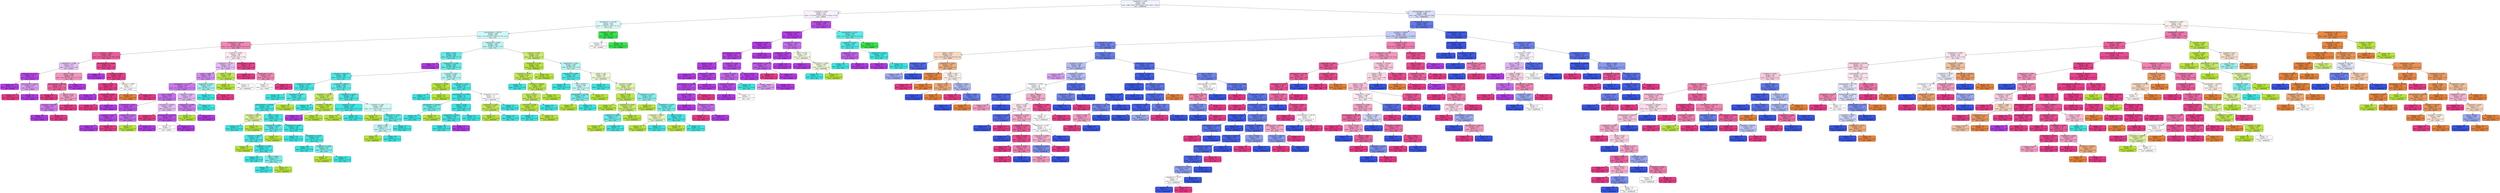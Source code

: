 digraph Tree {
node [shape=box, style="filled, rounded", color="black", fontname="helvetica"] ;
edge [fontname="helvetica"] ;
0 [label="shapefactor2 <= 0.001\nentropy = 2.65\nsamples = 4307\nvalue = [988.0, 684.0, 253.0, 820.0, 1719.0, 982.0, 1359.0]\nclass = DERMASON", fillcolor="#f2f4fd"] ;
1 [label="eccentricity <= 0.843\nentropy = 2.113\nsamples = 1741\nvalue = [3.0, 505.0, 253.0, 813.0, 0.0, 962.0, 214.0]\nclass = HOROZ", fillcolor="#f9f0fd"] ;
0 -> 1 [labeldistance=2.5, labelangle=45, headlabel="True"] ;
2 [label="equivdiameter <= 374.788\nentropy = 2.001\nsamples = 1128\nvalue = [3, 500, 247, 745, 0, 70, 211]\nclass = CALI", fillcolor="#d9faf9"] ;
1 -> 2 ;
3 [label="minoraxislength <= 208.781\nentropy = 1.649\nsamples = 967\nvalue = [3.0, 500.0, 0.0, 744.0, 0.0, 70.0, 211.0]\nclass = CALI", fillcolor="#d0f9f8"] ;
2 -> 3 ;
4 [label="equivdiameter <= 258.334\nentropy = 1.321\nsamples = 198\nvalue = [3.0, 19.0, 0.0, 10.0, 0.0, 65.0, 211.0]\nclass = SIRA", fillcolor="#ef88b6"] ;
3 -> 4 ;
5 [label="roundness <= 0.838\nentropy = 0.669\nsamples = 130\nvalue = [2.0, 0.0, 0.0, 0.0, 0.0, 28.0, 167.0]\nclass = SIRA", fillcolor="#ea5c9b"] ;
4 -> 5 ;
6 [label="shapefactor4 <= 0.989\nentropy = 0.977\nsamples = 27\nvalue = [0, 0, 0, 0, 0, 23, 16]\nclass = HOROZ", fillcolor="#e7c3f7"] ;
5 -> 6 ;
7 [label="compactness <= 0.753\nentropy = 0.323\nsamples = 12\nvalue = [0, 0, 0, 0, 0, 16, 1]\nclass = HOROZ", fillcolor="#b645e7"] ;
6 -> 7 ;
8 [label="entropy = 0.0\nsamples = 9\nvalue = [0, 0, 0, 0, 0, 14, 0]\nclass = HOROZ", fillcolor="#b139e5"] ;
7 -> 8 ;
9 [label="majoraxislength <= 309.53\nentropy = 0.918\nsamples = 3\nvalue = [0, 0, 0, 0, 0, 2, 1]\nclass = HOROZ", fillcolor="#d89cf2"] ;
7 -> 9 ;
10 [label="entropy = 0.0\nsamples = 1\nvalue = [0, 0, 0, 0, 0, 0, 1]\nclass = SIRA", fillcolor="#e53986"] ;
9 -> 10 ;
11 [label="entropy = 0.0\nsamples = 2\nvalue = [0, 0, 0, 0, 0, 2, 0]\nclass = HOROZ", fillcolor="#b139e5"] ;
9 -> 11 ;
12 [label="extent <= 0.801\nentropy = 0.902\nsamples = 15\nvalue = [0.0, 0.0, 0.0, 0.0, 0.0, 7.0, 15.0]\nclass = SIRA", fillcolor="#f195be"] ;
6 -> 12 ;
13 [label="majoraxislength <= 327.134\nentropy = 0.65\nsamples = 12\nvalue = [0, 0, 0, 0, 0, 3, 15]\nclass = SIRA", fillcolor="#ea619e"] ;
12 -> 13 ;
14 [label="entropy = 0.0\nsamples = 7\nvalue = [0, 0, 0, 0, 0, 0, 9]\nclass = SIRA", fillcolor="#e53986"] ;
13 -> 14 ;
15 [label="extent <= 0.712\nentropy = 0.918\nsamples = 5\nvalue = [0, 0, 0, 0, 0, 3, 6]\nclass = SIRA", fillcolor="#f29cc2"] ;
13 -> 15 ;
16 [label="perimeter <= 874.079\nentropy = 0.811\nsamples = 3\nvalue = [0, 0, 0, 0, 0, 3, 1]\nclass = HOROZ", fillcolor="#cb7bee"] ;
15 -> 16 ;
17 [label="entropy = 0.0\nsamples = 2\nvalue = [0, 0, 0, 0, 0, 3, 0]\nclass = HOROZ", fillcolor="#b139e5"] ;
16 -> 17 ;
18 [label="entropy = 0.0\nsamples = 1\nvalue = [0, 0, 0, 0, 0, 0, 1]\nclass = SIRA", fillcolor="#e53986"] ;
16 -> 18 ;
19 [label="entropy = 0.0\nsamples = 2\nvalue = [0, 0, 0, 0, 0, 0, 5]\nclass = SIRA", fillcolor="#e53986"] ;
15 -> 19 ;
20 [label="entropy = 0.0\nsamples = 3\nvalue = [0, 0, 0, 0, 0, 4, 0]\nclass = HOROZ", fillcolor="#b139e5"] ;
12 -> 20 ;
21 [label="minoraxislength <= 170.964\nentropy = 0.3\nsamples = 103\nvalue = [2, 0, 0, 0, 0, 5, 151]\nclass = SIRA", fillcolor="#e6428c"] ;
5 -> 21 ;
22 [label="entropy = 0.0\nsamples = 3\nvalue = [0, 0, 0, 0, 0, 3, 0]\nclass = HOROZ", fillcolor="#b139e5"] ;
21 -> 22 ;
23 [label="roundness <= 0.886\nentropy = 0.199\nsamples = 100\nvalue = [2, 0, 0, 0, 0, 2, 151]\nclass = SIRA", fillcolor="#e63e89"] ;
21 -> 23 ;
24 [label="solidity <= 0.973\nentropy = 0.102\nsamples = 97\nvalue = [0, 0, 0, 0, 0, 2, 149]\nclass = SIRA", fillcolor="#e53c88"] ;
23 -> 24 ;
25 [label="entropy = 0.0\nsamples = 1\nvalue = [0, 0, 0, 0, 0, 1, 0]\nclass = HOROZ", fillcolor="#b139e5"] ;
24 -> 25 ;
26 [label="eccentricity <= 0.841\nentropy = 0.058\nsamples = 96\nvalue = [0, 0, 0, 0, 0, 1, 149]\nclass = SIRA", fillcolor="#e53a87"] ;
24 -> 26 ;
27 [label="entropy = 0.0\nsamples = 95\nvalue = [0, 0, 0, 0, 0, 0, 149]\nclass = SIRA", fillcolor="#e53986"] ;
26 -> 27 ;
28 [label="entropy = 0.0\nsamples = 1\nvalue = [0, 0, 0, 0, 0, 1, 0]\nclass = HOROZ", fillcolor="#b139e5"] ;
26 -> 28 ;
29 [label="roundness <= 0.889\nentropy = 1.0\nsamples = 3\nvalue = [2, 0, 0, 0, 0, 0, 2]\nclass = SEKER", fillcolor="#ffffff"] ;
23 -> 29 ;
30 [label="entropy = 0.0\nsamples = 1\nvalue = [2, 0, 0, 0, 0, 0, 0]\nclass = SEKER", fillcolor="#e58139"] ;
29 -> 30 ;
31 [label="entropy = 0.0\nsamples = 2\nvalue = [0, 0, 0, 0, 0, 0, 2]\nclass = SIRA", fillcolor="#e53986"] ;
29 -> 31 ;
32 [label="roundness <= 0.855\nentropy = 1.867\nsamples = 68\nvalue = [1, 19, 0, 10, 0, 37, 44]\nclass = SIRA", fillcolor="#fdecf4"] ;
4 -> 32 ;
33 [label="shapefactor3 <= 0.575\nentropy = 1.743\nsamples = 43\nvalue = [0, 19, 0, 9, 0, 37, 9]\nclass = HOROZ", fillcolor="#e5bef6"] ;
32 -> 33 ;
34 [label="solidity <= 0.988\nentropy = 1.466\nsamples = 33\nvalue = [0, 4, 0, 7, 0, 37, 9]\nclass = HOROZ", fillcolor="#d28cf0"] ;
33 -> 34 ;
35 [label="equivdiameter <= 270.18\nentropy = 1.258\nsamples = 30\nvalue = [0.0, 4.0, 0.0, 3.0, 0.0, 37.0, 7.0]\nclass = HOROZ", fillcolor="#ca78ed"] ;
34 -> 35 ;
36 [label="area <= 55866.0\nentropy = 0.941\nsamples = 23\nvalue = [0, 2, 0, 0, 0, 31, 7]\nclass = HOROZ", fillcolor="#c66fec"] ;
35 -> 36 ;
37 [label="compactness <= 0.741\nentropy = 0.64\nsamples = 14\nvalue = [0, 2, 0, 0, 0, 22, 1]\nclass = HOROZ", fillcolor="#bb53e8"] ;
36 -> 37 ;
38 [label="roundness <= 0.837\nentropy = 0.353\nsamples = 9\nvalue = [0, 0, 0, 0, 0, 14, 1]\nclass = HOROZ", fillcolor="#b747e7"] ;
37 -> 38 ;
39 [label="entropy = 0.0\nsamples = 8\nvalue = [0, 0, 0, 0, 0, 14, 0]\nclass = HOROZ", fillcolor="#b139e5"] ;
38 -> 39 ;
40 [label="entropy = 0.0\nsamples = 1\nvalue = [0, 0, 0, 0, 0, 0, 1]\nclass = SIRA", fillcolor="#e53986"] ;
38 -> 40 ;
41 [label="shapefactor2 <= 0.001\nentropy = 0.722\nsamples = 5\nvalue = [0, 2, 0, 0, 0, 8, 0]\nclass = HOROZ", fillcolor="#c46aec"] ;
37 -> 41 ;
42 [label="entropy = 0.0\nsamples = 1\nvalue = [0, 2, 0, 0, 0, 0, 0]\nclass = BARBUNYA", fillcolor="#b7e539"] ;
41 -> 42 ;
43 [label="entropy = 0.0\nsamples = 4\nvalue = [0, 0, 0, 0, 0, 8, 0]\nclass = HOROZ", fillcolor="#b139e5"] ;
41 -> 43 ;
44 [label="convexarea <= 57900.5\nentropy = 0.971\nsamples = 9\nvalue = [0, 0, 0, 0, 0, 9, 6]\nclass = HOROZ", fillcolor="#e5bdf6"] ;
36 -> 44 ;
45 [label="entropy = 0.0\nsamples = 3\nvalue = [0, 0, 0, 0, 0, 0, 5]\nclass = SIRA", fillcolor="#e53986"] ;
44 -> 45 ;
46 [label="majoraxislength <= 359.267\nentropy = 0.469\nsamples = 6\nvalue = [0, 0, 0, 0, 0, 9, 1]\nclass = HOROZ", fillcolor="#ba4fe8"] ;
44 -> 46 ;
47 [label="entropy = 1.0\nsamples = 2\nvalue = [0, 0, 0, 0, 0, 1, 1]\nclass = HOROZ", fillcolor="#ffffff"] ;
46 -> 47 ;
48 [label="entropy = 0.0\nsamples = 4\nvalue = [0, 0, 0, 0, 0, 8, 0]\nclass = HOROZ", fillcolor="#b139e5"] ;
46 -> 48 ;
49 [label="roundness <= 0.803\nentropy = 1.435\nsamples = 7\nvalue = [0, 2, 0, 3, 0, 6, 0]\nclass = HOROZ", fillcolor="#e2b5f5"] ;
35 -> 49 ;
50 [label="shapefactor2 <= 0.001\nentropy = 0.811\nsamples = 4\nvalue = [0, 2, 0, 0, 0, 6, 0]\nclass = HOROZ", fillcolor="#cb7bee"] ;
49 -> 50 ;
51 [label="entropy = 0.0\nsamples = 1\nvalue = [0, 2, 0, 0, 0, 0, 0]\nclass = BARBUNYA", fillcolor="#b7e539"] ;
50 -> 51 ;
52 [label="entropy = 0.0\nsamples = 3\nvalue = [0, 0, 0, 0, 0, 6, 0]\nclass = HOROZ", fillcolor="#b139e5"] ;
50 -> 52 ;
53 [label="entropy = 0.0\nsamples = 3\nvalue = [0, 0, 0, 3, 0, 0, 0]\nclass = CALI", fillcolor="#39e5e2"] ;
49 -> 53 ;
54 [label="shapefactor4 <= 0.997\nentropy = 0.918\nsamples = 3\nvalue = [0, 0, 0, 4, 0, 0, 2]\nclass = CALI", fillcolor="#9cf2f0"] ;
34 -> 54 ;
55 [label="entropy = 0.0\nsamples = 2\nvalue = [0, 0, 0, 4, 0, 0, 0]\nclass = CALI", fillcolor="#39e5e2"] ;
54 -> 55 ;
56 [label="entropy = 0.0\nsamples = 1\nvalue = [0, 0, 0, 0, 0, 0, 2]\nclass = SIRA", fillcolor="#e53986"] ;
54 -> 56 ;
57 [label="solidity <= 0.988\nentropy = 0.523\nsamples = 10\nvalue = [0, 15, 0, 2, 0, 0, 0]\nclass = BARBUNYA", fillcolor="#c1e853"] ;
33 -> 57 ;
58 [label="entropy = 0.0\nsamples = 8\nvalue = [0, 13, 0, 0, 0, 0, 0]\nclass = BARBUNYA", fillcolor="#b7e539"] ;
57 -> 58 ;
59 [label="entropy = 1.0\nsamples = 2\nvalue = [0, 2, 0, 2, 0, 0, 0]\nclass = BARBUNYA", fillcolor="#ffffff"] ;
57 -> 59 ;
60 [label="equivdiameter <= 265.095\nentropy = 0.357\nsamples = 25\nvalue = [1, 0, 0, 1, 0, 0, 35]\nclass = SIRA", fillcolor="#e6448d"] ;
32 -> 60 ;
61 [label="entropy = 0.0\nsamples = 21\nvalue = [0, 0, 0, 0, 0, 0, 31]\nclass = SIRA", fillcolor="#e53986"] ;
60 -> 61 ;
62 [label="aspectration <= 1.67\nentropy = 1.252\nsamples = 4\nvalue = [1, 0, 0, 1, 0, 0, 4]\nclass = SIRA", fillcolor="#ef88b6"] ;
60 -> 62 ;
63 [label="entropy = 1.0\nsamples = 2\nvalue = [1, 0, 0, 1, 0, 0, 0]\nclass = SEKER", fillcolor="#ffffff"] ;
62 -> 63 ;
64 [label="entropy = 0.0\nsamples = 2\nvalue = [0, 0, 0, 0, 0, 0, 4]\nclass = SIRA", fillcolor="#e53986"] ;
62 -> 64 ;
65 [label="shapefactor3 <= 0.608\nentropy = 1.003\nsamples = 769\nvalue = [0, 481, 0, 734, 0, 5, 0]\nclass = CALI", fillcolor="#bbf6f5"] ;
3 -> 65 ;
66 [label="extent <= 0.631\nentropy = 0.706\nsamples = 494\nvalue = [0, 130, 0, 642, 0, 5, 0]\nclass = CALI", fillcolor="#62eae8"] ;
65 -> 66 ;
67 [label="entropy = 0.0\nsamples = 2\nvalue = [0, 0, 0, 0, 0, 3, 0]\nclass = HOROZ", fillcolor="#b139e5"] ;
66 -> 67 ;
68 [label="shapefactor3 <= 0.588\nentropy = 0.678\nsamples = 492\nvalue = [0, 130, 0, 642, 0, 2, 0]\nclass = CALI", fillcolor="#62eae8"] ;
66 -> 68 ;
69 [label="perimeter <= 1081.275\nentropy = 0.482\nsamples = 366\nvalue = [0, 57, 0, 522, 0, 1, 0]\nclass = CALI", fillcolor="#4fe8e5"] ;
68 -> 69 ;
70 [label="shapefactor2 <= 0.001\nentropy = 0.323\nsamples = 217\nvalue = [0, 20, 0, 319, 0, 0, 0]\nclass = CALI", fillcolor="#45e7e4"] ;
69 -> 70 ;
71 [label="entropy = 0.0\nsamples = 85\nvalue = [0, 0, 0, 139, 0, 0, 0]\nclass = CALI", fillcolor="#39e5e2"] ;
70 -> 71 ;
72 [label="shapefactor4 <= 0.997\nentropy = 0.469\nsamples = 132\nvalue = [0, 20, 0, 180, 0, 0, 0]\nclass = CALI", fillcolor="#4fe8e5"] ;
70 -> 72 ;
73 [label="minoraxislength <= 210.964\nentropy = 0.254\nsamples = 124\nvalue = [0, 8, 0, 180, 0, 0, 0]\nclass = CALI", fillcolor="#42e6e3"] ;
72 -> 73 ;
74 [label="convexarea <= 60337.0\nentropy = 0.918\nsamples = 3\nvalue = [0, 2, 0, 1, 0, 0, 0]\nclass = BARBUNYA", fillcolor="#dbf29c"] ;
73 -> 74 ;
75 [label="entropy = 0.0\nsamples = 1\nvalue = [0, 0, 0, 1, 0, 0, 0]\nclass = CALI", fillcolor="#39e5e2"] ;
74 -> 75 ;
76 [label="entropy = 0.0\nsamples = 2\nvalue = [0, 2, 0, 0, 0, 0, 0]\nclass = BARBUNYA", fillcolor="#b7e539"] ;
74 -> 76 ;
77 [label="extent <= 0.711\nentropy = 0.206\nsamples = 121\nvalue = [0, 6, 0, 179, 0, 0, 0]\nclass = CALI", fillcolor="#40e6e3"] ;
73 -> 77 ;
78 [label="shapefactor4 <= 0.996\nentropy = 0.602\nsamples = 25\nvalue = [0, 5, 0, 29, 0, 0, 0]\nclass = CALI", fillcolor="#5be9e7"] ;
77 -> 78 ;
79 [label="roundness <= 0.816\nentropy = 0.345\nsamples = 22\nvalue = [0, 2, 0, 29, 0, 0, 0]\nclass = CALI", fillcolor="#47e7e4"] ;
78 -> 79 ;
80 [label="entropy = 0.0\nsamples = 1\nvalue = [0, 1, 0, 0, 0, 0, 0]\nclass = BARBUNYA", fillcolor="#b7e539"] ;
79 -> 80 ;
81 [label="shapefactor3 <= 0.586\nentropy = 0.211\nsamples = 21\nvalue = [0, 1, 0, 29, 0, 0, 0]\nclass = CALI", fillcolor="#40e6e3"] ;
79 -> 81 ;
82 [label="entropy = 0.0\nsamples = 18\nvalue = [0, 0, 0, 26, 0, 0, 0]\nclass = CALI", fillcolor="#39e5e2"] ;
81 -> 82 ;
83 [label="area <= 71429.5\nentropy = 0.811\nsamples = 3\nvalue = [0, 1, 0, 3, 0, 0, 0]\nclass = CALI", fillcolor="#7beeec"] ;
81 -> 83 ;
84 [label="entropy = 0.0\nsamples = 2\nvalue = [0, 0, 0, 3, 0, 0, 0]\nclass = CALI", fillcolor="#39e5e2"] ;
83 -> 84 ;
85 [label="entropy = 0.0\nsamples = 1\nvalue = [0, 1, 0, 0, 0, 0, 0]\nclass = BARBUNYA", fillcolor="#b7e539"] ;
83 -> 85 ;
86 [label="entropy = 0.0\nsamples = 3\nvalue = [0, 3, 0, 0, 0, 0, 0]\nclass = BARBUNYA", fillcolor="#b7e539"] ;
78 -> 86 ;
87 [label="shapefactor3 <= 0.582\nentropy = 0.057\nsamples = 96\nvalue = [0, 1, 0, 150, 0, 0, 0]\nclass = CALI", fillcolor="#3ae5e2"] ;
77 -> 87 ;
88 [label="entropy = 0.0\nsamples = 73\nvalue = [0, 0, 0, 123, 0, 0, 0]\nclass = CALI", fillcolor="#39e5e2"] ;
87 -> 88 ;
89 [label="shapefactor1 <= 0.006\nentropy = 0.222\nsamples = 23\nvalue = [0, 1, 0, 27, 0, 0, 0]\nclass = CALI", fillcolor="#40e6e3"] ;
87 -> 89 ;
90 [label="entropy = 0.0\nsamples = 19\nvalue = [0, 0, 0, 24, 0, 0, 0]\nclass = CALI", fillcolor="#39e5e2"] ;
89 -> 90 ;
91 [label="shapefactor1 <= 0.006\nentropy = 0.811\nsamples = 4\nvalue = [0, 1, 0, 3, 0, 0, 0]\nclass = CALI", fillcolor="#7beeec"] ;
89 -> 91 ;
92 [label="entropy = 0.0\nsamples = 1\nvalue = [0, 1, 0, 0, 0, 0, 0]\nclass = BARBUNYA", fillcolor="#b7e539"] ;
91 -> 92 ;
93 [label="entropy = 0.0\nsamples = 3\nvalue = [0, 0, 0, 3, 0, 0, 0]\nclass = CALI", fillcolor="#39e5e2"] ;
91 -> 93 ;
94 [label="entropy = 0.0\nsamples = 8\nvalue = [0, 12, 0, 0, 0, 0, 0]\nclass = BARBUNYA", fillcolor="#b7e539"] ;
72 -> 94 ;
95 [label="convexarea <= 78057.0\nentropy = 0.656\nsamples = 149\nvalue = [0, 37, 0, 203, 0, 1, 0]\nclass = CALI", fillcolor="#5eeae7"] ;
69 -> 95 ;
96 [label="shapefactor3 <= 0.539\nentropy = 0.785\nsamples = 18\nvalue = [0, 20, 0, 3, 0, 1, 0]\nclass = BARBUNYA", fillcolor="#c5ea5f"] ;
95 -> 96 ;
97 [label="entropy = 0.0\nsamples = 2\nvalue = [0, 0, 0, 3, 0, 0, 0]\nclass = CALI", fillcolor="#39e5e2"] ;
96 -> 97 ;
98 [label="perimeter <= 1081.642\nentropy = 0.276\nsamples = 16\nvalue = [0, 20, 0, 0, 0, 1, 0]\nclass = BARBUNYA", fillcolor="#bbe643"] ;
96 -> 98 ;
99 [label="entropy = 0.0\nsamples = 1\nvalue = [0, 0, 0, 0, 0, 1, 0]\nclass = HOROZ", fillcolor="#b139e5"] ;
98 -> 99 ;
100 [label="entropy = 0.0\nsamples = 15\nvalue = [0, 20, 0, 0, 0, 0, 0]\nclass = BARBUNYA", fillcolor="#b7e539"] ;
98 -> 100 ;
101 [label="shapefactor4 <= 0.996\nentropy = 0.396\nsamples = 131\nvalue = [0, 17, 0, 200, 0, 0, 0]\nclass = CALI", fillcolor="#4ae7e4"] ;
95 -> 101 ;
102 [label="roundness <= 0.763\nentropy = 0.224\nsamples = 117\nvalue = [0.0, 7.0, 0.0, 187.0, 0.0, 0.0, 0.0]\nclass = CALI", fillcolor="#40e6e3"] ;
101 -> 102 ;
103 [label="entropy = 0.0\nsamples = 3\nvalue = [0, 7, 0, 0, 0, 0, 0]\nclass = BARBUNYA", fillcolor="#b7e539"] ;
102 -> 103 ;
104 [label="entropy = 0.0\nsamples = 114\nvalue = [0, 0, 0, 187, 0, 0, 0]\nclass = CALI", fillcolor="#39e5e2"] ;
102 -> 104 ;
105 [label="roundness <= 0.825\nentropy = 0.988\nsamples = 14\nvalue = [0.0, 10.0, 0.0, 13.0, 0.0, 0.0, 0.0]\nclass = CALI", fillcolor="#d1f9f8"] ;
101 -> 105 ;
106 [label="entropy = 0.0\nsamples = 6\nvalue = [0, 8, 0, 0, 0, 0, 0]\nclass = BARBUNYA", fillcolor="#b7e539"] ;
105 -> 106 ;
107 [label="aspectration <= 1.744\nentropy = 0.567\nsamples = 8\nvalue = [0, 2, 0, 13, 0, 0, 0]\nclass = CALI", fillcolor="#57e9e6"] ;
105 -> 107 ;
108 [label="solidity <= 0.99\nentropy = 0.971\nsamples = 3\nvalue = [0, 2, 0, 3, 0, 0, 0]\nclass = CALI", fillcolor="#bdf6f5"] ;
107 -> 108 ;
109 [label="entropy = 0.0\nsamples = 1\nvalue = [0, 2, 0, 0, 0, 0, 0]\nclass = BARBUNYA", fillcolor="#b7e539"] ;
108 -> 109 ;
110 [label="entropy = 0.0\nsamples = 2\nvalue = [0, 0, 0, 3, 0, 0, 0]\nclass = CALI", fillcolor="#39e5e2"] ;
108 -> 110 ;
111 [label="entropy = 0.0\nsamples = 5\nvalue = [0, 0, 0, 10, 0, 0, 0]\nclass = CALI", fillcolor="#39e5e2"] ;
107 -> 111 ;
112 [label="roundness <= 0.822\nentropy = 0.998\nsamples = 126\nvalue = [0, 73, 0, 120, 0, 1, 0]\nclass = CALI", fillcolor="#b2f5f4"] ;
68 -> 112 ;
113 [label="shapefactor4 <= 0.986\nentropy = 0.196\nsamples = 39\nvalue = [0, 64, 0, 2, 0, 0, 0]\nclass = BARBUNYA", fillcolor="#b9e63f"] ;
112 -> 113 ;
114 [label="entropy = 0.0\nsamples = 1\nvalue = [0, 0, 0, 2, 0, 0, 0]\nclass = CALI", fillcolor="#39e5e2"] ;
113 -> 114 ;
115 [label="entropy = 0.0\nsamples = 38\nvalue = [0, 64, 0, 0, 0, 0, 0]\nclass = BARBUNYA", fillcolor="#b7e539"] ;
113 -> 115 ;
116 [label="shapefactor4 <= 0.997\nentropy = 0.432\nsamples = 87\nvalue = [0, 9, 0, 118, 0, 1, 0]\nclass = CALI", fillcolor="#4ae7e4"] ;
112 -> 116 ;
117 [label="equivdiameter <= 271.951\nentropy = 0.2\nsamples = 76\nvalue = [0, 2, 0, 111, 0, 1, 0]\nclass = CALI", fillcolor="#3ee6e3"] ;
116 -> 117 ;
118 [label="equivdiameter <= 270.685\nentropy = 0.722\nsamples = 4\nvalue = [0, 2, 0, 8, 0, 0, 0]\nclass = CALI", fillcolor="#6aece9"] ;
117 -> 118 ;
119 [label="entropy = 0.0\nsamples = 3\nvalue = [0, 0, 0, 8, 0, 0, 0]\nclass = CALI", fillcolor="#39e5e2"] ;
118 -> 119 ;
120 [label="entropy = 0.0\nsamples = 1\nvalue = [0, 2, 0, 0, 0, 0, 0]\nclass = BARBUNYA", fillcolor="#b7e539"] ;
118 -> 120 ;
121 [label="extent <= 0.739\nentropy = 0.078\nsamples = 72\nvalue = [0, 0, 0, 103, 0, 1, 0]\nclass = CALI", fillcolor="#3be5e2"] ;
117 -> 121 ;
122 [label="compactness <= 0.778\nentropy = 0.229\nsamples = 20\nvalue = [0, 0, 0, 26, 0, 1, 0]\nclass = CALI", fillcolor="#41e6e3"] ;
121 -> 122 ;
123 [label="entropy = 0.0\nsamples = 19\nvalue = [0, 0, 0, 26, 0, 0, 0]\nclass = CALI", fillcolor="#39e5e2"] ;
122 -> 123 ;
124 [label="entropy = 0.0\nsamples = 1\nvalue = [0, 0, 0, 0, 0, 1, 0]\nclass = HOROZ", fillcolor="#b139e5"] ;
122 -> 124 ;
125 [label="entropy = 0.0\nsamples = 52\nvalue = [0, 0, 0, 77, 0, 0, 0]\nclass = CALI", fillcolor="#39e5e2"] ;
121 -> 125 ;
126 [label="compactness <= 0.774\nentropy = 1.0\nsamples = 11\nvalue = [0, 7, 0, 7, 0, 0, 0]\nclass = BARBUNYA", fillcolor="#ffffff"] ;
116 -> 126 ;
127 [label="aspectration <= 1.687\nentropy = 0.544\nsamples = 7\nvalue = [0, 7, 0, 1, 0, 0, 0]\nclass = BARBUNYA", fillcolor="#c1e955"] ;
126 -> 127 ;
128 [label="entropy = 0.0\nsamples = 6\nvalue = [0, 7, 0, 0, 0, 0, 0]\nclass = BARBUNYA", fillcolor="#b7e539"] ;
127 -> 128 ;
129 [label="entropy = 0.0\nsamples = 1\nvalue = [0, 0, 0, 1, 0, 0, 0]\nclass = CALI", fillcolor="#39e5e2"] ;
127 -> 129 ;
130 [label="entropy = 0.0\nsamples = 4\nvalue = [0, 0, 0, 6, 0, 0, 0]\nclass = CALI", fillcolor="#39e5e2"] ;
126 -> 130 ;
131 [label="roundness <= 0.839\nentropy = 0.737\nsamples = 275\nvalue = [0, 351, 0, 92, 0, 0, 0]\nclass = BARBUNYA", fillcolor="#caec6d"] ;
65 -> 131 ;
132 [label="compactness <= 0.785\nentropy = 0.122\nsamples = 189\nvalue = [0, 296, 0, 5, 0, 0, 0]\nclass = BARBUNYA", fillcolor="#b8e53c"] ;
131 -> 132 ;
133 [label="eccentricity <= 0.776\nentropy = 0.544\nsamples = 31\nvalue = [0, 35, 0, 5, 0, 0, 0]\nclass = BARBUNYA", fillcolor="#c1e955"] ;
132 -> 133 ;
134 [label="entropy = 0.0\nsamples = 1\nvalue = [0, 0, 0, 2, 0, 0, 0]\nclass = CALI", fillcolor="#39e5e2"] ;
133 -> 134 ;
135 [label="perimeter <= 1074.08\nentropy = 0.398\nsamples = 30\nvalue = [0, 35, 0, 3, 0, 0, 0]\nclass = BARBUNYA", fillcolor="#bde74a"] ;
133 -> 135 ;
136 [label="area <= 73371.0\nentropy = 0.592\nsamples = 16\nvalue = [0, 18, 0, 3, 0, 0, 0]\nclass = BARBUNYA", fillcolor="#c3e95a"] ;
135 -> 136 ;
137 [label="eccentricity <= 0.786\nentropy = 0.297\nsamples = 15\nvalue = [0, 18, 0, 1, 0, 0, 0]\nclass = BARBUNYA", fillcolor="#bbe644"] ;
136 -> 137 ;
138 [label="entropy = 0.0\nsamples = 1\nvalue = [0, 0, 0, 1, 0, 0, 0]\nclass = CALI", fillcolor="#39e5e2"] ;
137 -> 138 ;
139 [label="entropy = 0.0\nsamples = 14\nvalue = [0, 18, 0, 0, 0, 0, 0]\nclass = BARBUNYA", fillcolor="#b7e539"] ;
137 -> 139 ;
140 [label="entropy = 0.0\nsamples = 1\nvalue = [0, 0, 0, 2, 0, 0, 0]\nclass = CALI", fillcolor="#39e5e2"] ;
136 -> 140 ;
141 [label="entropy = 0.0\nsamples = 14\nvalue = [0, 17, 0, 0, 0, 0, 0]\nclass = BARBUNYA", fillcolor="#b7e539"] ;
135 -> 141 ;
142 [label="entropy = 0.0\nsamples = 158\nvalue = [0, 261, 0, 0, 0, 0, 0]\nclass = BARBUNYA", fillcolor="#b7e539"] ;
132 -> 142 ;
143 [label="shapefactor2 <= 0.001\nentropy = 0.963\nsamples = 86\nvalue = [0, 55, 0, 87, 0, 0, 0]\nclass = CALI", fillcolor="#b6f5f4"] ;
131 -> 143 ;
144 [label="shapefactor4 <= 0.996\nentropy = 0.457\nsamples = 34\nvalue = [0, 5, 0, 47, 0, 0, 0]\nclass = CALI", fillcolor="#4ee8e5"] ;
143 -> 144 ;
145 [label="entropy = 0.0\nsamples = 27\nvalue = [0, 0, 0, 40, 0, 0, 0]\nclass = CALI", fillcolor="#39e5e2"] ;
144 -> 145 ;
146 [label="area <= 82472.0\nentropy = 0.98\nsamples = 7\nvalue = [0, 5, 0, 7, 0, 0, 0]\nclass = CALI", fillcolor="#c6f8f7"] ;
144 -> 146 ;
147 [label="equivdiameter <= 313.192\nentropy = 0.764\nsamples = 5\nvalue = [0, 2, 0, 7, 0, 0, 0]\nclass = CALI", fillcolor="#72ecea"] ;
146 -> 147 ;
148 [label="entropy = 0.0\nsamples = 2\nvalue = [0, 2, 0, 0, 0, 0, 0]\nclass = BARBUNYA", fillcolor="#b7e539"] ;
147 -> 148 ;
149 [label="entropy = 0.0\nsamples = 3\nvalue = [0, 0, 0, 7, 0, 0, 0]\nclass = CALI", fillcolor="#39e5e2"] ;
147 -> 149 ;
150 [label="entropy = 0.0\nsamples = 2\nvalue = [0, 3, 0, 0, 0, 0, 0]\nclass = BARBUNYA", fillcolor="#b7e539"] ;
146 -> 150 ;
151 [label="solidity <= 0.98\nentropy = 0.991\nsamples = 52\nvalue = [0, 50, 0, 40, 0, 0, 0]\nclass = BARBUNYA", fillcolor="#f1fad7"] ;
143 -> 151 ;
152 [label="entropy = 0.0\nsamples = 6\nvalue = [0, 0, 0, 10, 0, 0, 0]\nclass = CALI", fillcolor="#39e5e2"] ;
151 -> 152 ;
153 [label="roundness <= 0.868\nentropy = 0.954\nsamples = 46\nvalue = [0, 50, 0, 30, 0, 0, 0]\nclass = BARBUNYA", fillcolor="#e2f5b0"] ;
151 -> 153 ;
154 [label="extent <= 0.749\nentropy = 0.439\nsamples = 26\nvalue = [0, 40, 0, 4, 0, 0, 0]\nclass = BARBUNYA", fillcolor="#bee84d"] ;
153 -> 154 ;
155 [label="entropy = 0.0\nsamples = 13\nvalue = [0, 24, 0, 0, 0, 0, 0]\nclass = BARBUNYA", fillcolor="#b7e539"] ;
154 -> 155 ;
156 [label="shapefactor3 <= 0.619\nentropy = 0.722\nsamples = 13\nvalue = [0, 16, 0, 4, 0, 0, 0]\nclass = BARBUNYA", fillcolor="#c9ec6a"] ;
154 -> 156 ;
157 [label="shapefactor3 <= 0.613\nentropy = 0.722\nsamples = 3\nvalue = [0, 1, 0, 4, 0, 0, 0]\nclass = CALI", fillcolor="#6aece9"] ;
156 -> 157 ;
158 [label="entropy = 0.0\nsamples = 1\nvalue = [0, 1, 0, 0, 0, 0, 0]\nclass = BARBUNYA", fillcolor="#b7e539"] ;
157 -> 158 ;
159 [label="entropy = 0.0\nsamples = 2\nvalue = [0, 0, 0, 4, 0, 0, 0]\nclass = CALI", fillcolor="#39e5e2"] ;
157 -> 159 ;
160 [label="entropy = 0.0\nsamples = 10\nvalue = [0, 15, 0, 0, 0, 0, 0]\nclass = BARBUNYA", fillcolor="#b7e539"] ;
156 -> 160 ;
161 [label="compactness <= 0.783\nentropy = 0.852\nsamples = 20\nvalue = [0, 10, 0, 26, 0, 0, 0]\nclass = CALI", fillcolor="#85efed"] ;
153 -> 161 ;
162 [label="entropy = 0.0\nsamples = 2\nvalue = [0, 3, 0, 0, 0, 0, 0]\nclass = BARBUNYA", fillcolor="#b7e539"] ;
161 -> 162 ;
163 [label="shapefactor1 <= 0.005\nentropy = 0.746\nsamples = 18\nvalue = [0, 7, 0, 26, 0, 0, 0]\nclass = CALI", fillcolor="#6eecea"] ;
161 -> 163 ;
164 [label="convexarea <= 75668.5\nentropy = 0.971\nsamples = 6\nvalue = [0, 6, 0, 4, 0, 0, 0]\nclass = BARBUNYA", fillcolor="#e7f6bd"] ;
163 -> 164 ;
165 [label="entropy = 0.0\nsamples = 3\nvalue = [0, 6, 0, 0, 0, 0, 0]\nclass = BARBUNYA", fillcolor="#b7e539"] ;
164 -> 165 ;
166 [label="entropy = 0.0\nsamples = 3\nvalue = [0, 0, 0, 4, 0, 0, 0]\nclass = CALI", fillcolor="#39e5e2"] ;
164 -> 166 ;
167 [label="extent <= 0.722\nentropy = 0.258\nsamples = 12\nvalue = [0, 1, 0, 22, 0, 0, 0]\nclass = CALI", fillcolor="#42e6e3"] ;
163 -> 167 ;
168 [label="entropy = 0.0\nsamples = 1\nvalue = [0, 1, 0, 0, 0, 0, 0]\nclass = BARBUNYA", fillcolor="#b7e539"] ;
167 -> 168 ;
169 [label="entropy = 0.0\nsamples = 11\nvalue = [0, 0, 0, 22, 0, 0, 0]\nclass = CALI", fillcolor="#39e5e2"] ;
167 -> 169 ;
170 [label="perimeter <= 1312.791\nentropy = 0.038\nsamples = 161\nvalue = [0, 0, 247, 1, 0, 0, 0]\nclass = BOMBAY", fillcolor="#3ae54e"] ;
2 -> 170 ;
171 [label="entropy = 1.0\nsamples = 2\nvalue = [0, 0, 1, 1, 0, 0, 0]\nclass = BOMBAY", fillcolor="#ffffff"] ;
170 -> 171 ;
172 [label="entropy = 0.0\nsamples = 159\nvalue = [0, 0, 246, 0, 0, 0, 0]\nclass = BOMBAY", fillcolor="#39e54d"] ;
170 -> 172 ;
173 [label="convexarea <= 70419.0\nentropy = 0.494\nsamples = 613\nvalue = [0, 5, 6, 68, 0, 892, 3]\nclass = HOROZ", fillcolor="#b84be7"] ;
1 -> 173 ;
174 [label="shapefactor3 <= 0.524\nentropy = 0.169\nsamples = 572\nvalue = [0, 5, 0, 10, 0, 886, 3]\nclass = HOROZ", fillcolor="#b33de6"] ;
173 -> 174 ;
175 [label="aspectration <= 1.985\nentropy = 0.084\nsamples = 542\nvalue = [0, 0, 0, 6, 0, 854, 2]\nclass = HOROZ", fillcolor="#b23be5"] ;
174 -> 175 ;
176 [label="minoraxislength <= 193.824\nentropy = 0.249\nsamples = 136\nvalue = [0, 0, 0, 6, 0, 219, 2]\nclass = HOROZ", fillcolor="#b440e6"] ;
175 -> 176 ;
177 [label="extent <= 0.743\nentropy = 0.104\nsamples = 87\nvalue = [0, 0, 0, 0, 0, 145, 2]\nclass = HOROZ", fillcolor="#b23ce5"] ;
176 -> 177 ;
178 [label="entropy = 0.0\nsamples = 53\nvalue = [0, 0, 0, 0, 0, 92, 0]\nclass = HOROZ", fillcolor="#b139e5"] ;
177 -> 178 ;
179 [label="convexarea <= 51458.5\nentropy = 0.225\nsamples = 34\nvalue = [0, 0, 0, 0, 0, 53, 2]\nclass = HOROZ", fillcolor="#b440e6"] ;
177 -> 179 ;
180 [label="majoraxislength <= 356.669\nentropy = 0.381\nsamples = 18\nvalue = [0, 0, 0, 0, 0, 25, 2]\nclass = HOROZ", fillcolor="#b749e7"] ;
179 -> 180 ;
181 [label="extent <= 0.807\nentropy = 0.235\nsamples = 17\nvalue = [0, 0, 0, 0, 0, 25, 1]\nclass = HOROZ", fillcolor="#b441e6"] ;
180 -> 181 ;
182 [label="entropy = 0.0\nsamples = 14\nvalue = [0, 0, 0, 0, 0, 21, 0]\nclass = HOROZ", fillcolor="#b139e5"] ;
181 -> 182 ;
183 [label="shapefactor4 <= 0.986\nentropy = 0.722\nsamples = 3\nvalue = [0, 0, 0, 0, 0, 4, 1]\nclass = HOROZ", fillcolor="#c46aec"] ;
181 -> 183 ;
184 [label="entropy = 0.0\nsamples = 1\nvalue = [0, 0, 0, 0, 0, 0, 1]\nclass = SIRA", fillcolor="#e53986"] ;
183 -> 184 ;
185 [label="entropy = 0.0\nsamples = 2\nvalue = [0, 0, 0, 0, 0, 4, 0]\nclass = HOROZ", fillcolor="#b139e5"] ;
183 -> 185 ;
186 [label="entropy = 0.0\nsamples = 1\nvalue = [0, 0, 0, 0, 0, 0, 1]\nclass = SIRA", fillcolor="#e53986"] ;
180 -> 186 ;
187 [label="entropy = 0.0\nsamples = 16\nvalue = [0, 0, 0, 0, 0, 28, 0]\nclass = HOROZ", fillcolor="#b139e5"] ;
179 -> 187 ;
188 [label="roundness <= 0.801\nentropy = 0.384\nsamples = 49\nvalue = [0, 0, 0, 6, 0, 74, 0]\nclass = HOROZ", fillcolor="#b749e7"] ;
176 -> 188 ;
189 [label="roundness <= 0.797\nentropy = 0.691\nsamples = 19\nvalue = [0, 0, 0, 5, 0, 22, 0]\nclass = HOROZ", fillcolor="#c366eb"] ;
188 -> 189 ;
190 [label="eccentricity <= 0.862\nentropy = 0.414\nsamples = 16\nvalue = [0, 0, 0, 2, 0, 22, 0]\nclass = HOROZ", fillcolor="#b84be7"] ;
189 -> 190 ;
191 [label="entropy = 0.0\nsamples = 14\nvalue = [0, 0, 0, 0, 0, 20, 0]\nclass = HOROZ", fillcolor="#b139e5"] ;
190 -> 191 ;
192 [label="entropy = 1.0\nsamples = 2\nvalue = [0, 0, 0, 2, 0, 2, 0]\nclass = CALI", fillcolor="#ffffff"] ;
190 -> 192 ;
193 [label="entropy = 0.0\nsamples = 3\nvalue = [0, 0, 0, 3, 0, 0, 0]\nclass = CALI", fillcolor="#39e5e2"] ;
189 -> 193 ;
194 [label="area <= 56331.0\nentropy = 0.135\nsamples = 30\nvalue = [0, 0, 0, 1, 0, 52, 0]\nclass = HOROZ", fillcolor="#b23de6"] ;
188 -> 194 ;
195 [label="entropy = 0.918\nsamples = 2\nvalue = [0, 0, 0, 1, 0, 2, 0]\nclass = HOROZ", fillcolor="#d89cf2"] ;
194 -> 195 ;
196 [label="entropy = 0.0\nsamples = 28\nvalue = [0, 0, 0, 0, 0, 50, 0]\nclass = HOROZ", fillcolor="#b139e5"] ;
194 -> 196 ;
197 [label="entropy = 0.0\nsamples = 406\nvalue = [0, 0, 0, 0, 0, 635, 0]\nclass = HOROZ", fillcolor="#b139e5"] ;
175 -> 197 ;
198 [label="convexarea <= 60787.0\nentropy = 1.116\nsamples = 30\nvalue = [0, 5, 0, 4, 0, 32, 1]\nclass = HOROZ", fillcolor="#c66fec"] ;
174 -> 198 ;
199 [label="shapefactor1 <= 0.007\nentropy = 0.206\nsamples = 24\nvalue = [0, 0, 0, 0, 0, 30, 1]\nclass = HOROZ", fillcolor="#b440e6"] ;
198 -> 199 ;
200 [label="majoraxislength <= 360.175\nentropy = 0.592\nsamples = 5\nvalue = [0, 0, 0, 0, 0, 6, 1]\nclass = HOROZ", fillcolor="#be5ae9"] ;
199 -> 200 ;
201 [label="entropy = 0.0\nsamples = 1\nvalue = [0, 0, 0, 0, 0, 0, 1]\nclass = SIRA", fillcolor="#e53986"] ;
200 -> 201 ;
202 [label="entropy = 0.0\nsamples = 4\nvalue = [0, 0, 0, 0, 0, 6, 0]\nclass = HOROZ", fillcolor="#b139e5"] ;
200 -> 202 ;
203 [label="entropy = 0.0\nsamples = 19\nvalue = [0, 0, 0, 0, 0, 24, 0]\nclass = HOROZ", fillcolor="#b139e5"] ;
199 -> 203 ;
204 [label="extent <= 0.718\nentropy = 1.495\nsamples = 6\nvalue = [0, 5, 0, 4, 0, 2, 0]\nclass = BARBUNYA", fillcolor="#f5fbe3"] ;
198 -> 204 ;
205 [label="entropy = 0.0\nsamples = 1\nvalue = [0, 0, 0, 0, 0, 2, 0]\nclass = HOROZ", fillcolor="#b139e5"] ;
204 -> 205 ;
206 [label="eccentricity <= 0.849\nentropy = 0.991\nsamples = 5\nvalue = [0, 5, 0, 4, 0, 0, 0]\nclass = BARBUNYA", fillcolor="#f1fad7"] ;
204 -> 206 ;
207 [label="entropy = 0.0\nsamples = 3\nvalue = [0, 0, 0, 4, 0, 0, 0]\nclass = CALI", fillcolor="#39e5e2"] ;
206 -> 207 ;
208 [label="entropy = 0.0\nsamples = 2\nvalue = [0, 5, 0, 0, 0, 0, 0]\nclass = BARBUNYA", fillcolor="#b7e539"] ;
206 -> 208 ;
209 [label="equivdiameter <= 432.11\nentropy = 0.832\nsamples = 41\nvalue = [0.0, 0.0, 6.0, 58.0, 0.0, 6.0, 0.0]\nclass = CALI", fillcolor="#5eeae7"] ;
173 -> 209 ;
210 [label="roundness <= 0.793\nentropy = 0.449\nsamples = 37\nvalue = [0, 0, 0, 58, 0, 6, 0]\nclass = CALI", fillcolor="#4de8e5"] ;
209 -> 210 ;
211 [label="shapefactor4 <= 0.973\nentropy = 0.65\nsamples = 6\nvalue = [0, 0, 0, 1, 0, 5, 0]\nclass = HOROZ", fillcolor="#c161ea"] ;
210 -> 211 ;
212 [label="entropy = 0.0\nsamples = 1\nvalue = [0, 0, 0, 1, 0, 0, 0]\nclass = CALI", fillcolor="#39e5e2"] ;
211 -> 212 ;
213 [label="entropy = 0.0\nsamples = 5\nvalue = [0, 0, 0, 0, 0, 5, 0]\nclass = HOROZ", fillcolor="#b139e5"] ;
211 -> 213 ;
214 [label="compactness <= 0.696\nentropy = 0.126\nsamples = 31\nvalue = [0, 0, 0, 57, 0, 1, 0]\nclass = CALI", fillcolor="#3ce5e3"] ;
210 -> 214 ;
215 [label="entropy = 0.0\nsamples = 1\nvalue = [0, 0, 0, 0, 0, 1, 0]\nclass = HOROZ", fillcolor="#b139e5"] ;
214 -> 215 ;
216 [label="entropy = 0.0\nsamples = 30\nvalue = [0, 0, 0, 57, 0, 0, 0]\nclass = CALI", fillcolor="#39e5e2"] ;
214 -> 216 ;
217 [label="entropy = 0.0\nsamples = 4\nvalue = [0, 0, 6, 0, 0, 0, 0]\nclass = BOMBAY", fillcolor="#39e54d"] ;
209 -> 217 ;
218 [label="minoraxislength <= 185.254\nentropy = 1.788\nsamples = 2566\nvalue = [985, 179, 0, 7, 1719, 20, 1145]\nclass = DERMASON", fillcolor="#d8defa"] ;
0 -> 218 [labeldistance=2.5, labelangle=-45, headlabel="False"] ;
219 [label="shapefactor1 <= 0.007\nentropy = 0.804\nsamples = 1262\nvalue = [28, 0, 0, 0, 1632, 18, 314]\nclass = DERMASON", fillcolor="#637aeb"] ;
218 -> 219 ;
220 [label="perimeter <= 738.434\nentropy = 1.229\nsamples = 484\nvalue = [28.0, 0.0, 0.0, 0.0, 434.0, 7.0, 290.0]\nclass = DERMASON", fillcolor="#c2cbf7"] ;
219 -> 220 ;
221 [label="aspectration <= 1.329\nentropy = 0.982\nsamples = 306\nvalue = [26, 0, 0, 0, 368, 2, 80]\nclass = DERMASON", fillcolor="#6f84ec"] ;
220 -> 221 ;
222 [label="extent <= 0.753\nentropy = 1.275\nsamples = 27\nvalue = [23.0, 0.0, 0.0, 0.0, 15.0, 0.0, 3.0]\nclass = SEKER", fillcolor="#f7d8c2"] ;
221 -> 222 ;
223 [label="shapefactor1 <= 0.007\nentropy = 0.469\nsamples = 6\nvalue = [1, 0, 0, 0, 9, 0, 0]\nclass = DERMASON", fillcolor="#4f69e8"] ;
222 -> 223 ;
224 [label="entropy = 0.918\nsamples = 2\nvalue = [1, 0, 0, 0, 2, 0, 0]\nclass = DERMASON", fillcolor="#9caaf2"] ;
223 -> 224 ;
225 [label="entropy = 0.0\nsamples = 4\nvalue = [0, 0, 0, 0, 7, 0, 0]\nclass = DERMASON", fillcolor="#3956e5"] ;
223 -> 225 ;
226 [label="shapefactor1 <= 0.007\nentropy = 1.136\nsamples = 21\nvalue = [22, 0, 0, 0, 6, 0, 3]\nclass = SEKER", fillcolor="#eeae80"] ;
222 -> 226 ;
227 [label="shapefactor4 <= 0.997\nentropy = 0.337\nsamples = 12\nvalue = [15, 0, 0, 0, 0, 0, 1]\nclass = SEKER", fillcolor="#e78946"] ;
226 -> 227 ;
228 [label="entropy = 0.0\nsamples = 1\nvalue = [0, 0, 0, 0, 0, 0, 1]\nclass = SIRA", fillcolor="#e53986"] ;
227 -> 228 ;
229 [label="entropy = 0.0\nsamples = 11\nvalue = [15, 0, 0, 0, 0, 0, 0]\nclass = SEKER", fillcolor="#e58139"] ;
227 -> 229 ;
230 [label="solidity <= 0.99\nentropy = 1.429\nsamples = 9\nvalue = [7, 0, 0, 0, 6, 0, 2]\nclass = SEKER", fillcolor="#fcf1e9"] ;
226 -> 230 ;
231 [label="solidity <= 0.983\nentropy = 0.811\nsamples = 5\nvalue = [6, 0, 0, 0, 2, 0, 0]\nclass = SEKER", fillcolor="#eeab7b"] ;
230 -> 231 ;
232 [label="entropy = 0.0\nsamples = 2\nvalue = [0, 0, 0, 0, 2, 0, 0]\nclass = DERMASON", fillcolor="#3956e5"] ;
231 -> 232 ;
233 [label="entropy = 0.0\nsamples = 3\nvalue = [6, 0, 0, 0, 0, 0, 0]\nclass = SEKER", fillcolor="#e58139"] ;
231 -> 233 ;
234 [label="roundness <= 0.937\nentropy = 1.379\nsamples = 4\nvalue = [1, 0, 0, 0, 4, 0, 2]\nclass = DERMASON", fillcolor="#b0bbf5"] ;
230 -> 234 ;
235 [label="entropy = 0.0\nsamples = 1\nvalue = [0, 0, 0, 0, 0, 0, 2]\nclass = SIRA", fillcolor="#e53986"] ;
234 -> 235 ;
236 [label="solidity <= 0.991\nentropy = 0.722\nsamples = 3\nvalue = [1, 0, 0, 0, 4, 0, 0]\nclass = DERMASON", fillcolor="#6a80ec"] ;
234 -> 236 ;
237 [label="entropy = 0.0\nsamples = 2\nvalue = [0, 0, 0, 0, 4, 0, 0]\nclass = DERMASON", fillcolor="#3956e5"] ;
236 -> 237 ;
238 [label="entropy = 0.0\nsamples = 1\nvalue = [1, 0, 0, 0, 0, 0, 0]\nclass = SEKER", fillcolor="#e58139"] ;
236 -> 238 ;
239 [label="roundness <= 0.906\nentropy = 0.772\nsamples = 279\nvalue = [3, 0, 0, 0, 353, 2, 77]\nclass = DERMASON", fillcolor="#667deb"] ;
221 -> 239 ;
240 [label="roundness <= 0.873\nentropy = 1.068\nsamples = 68\nvalue = [0, 0, 0, 0, 68, 2, 41]\nclass = DERMASON", fillcolor="#b3bef5"] ;
239 -> 240 ;
241 [label="entropy = 0.918\nsamples = 2\nvalue = [0, 0, 0, 0, 1, 2, 0]\nclass = HOROZ", fillcolor="#d89cf2"] ;
240 -> 241 ;
242 [label="shapefactor2 <= 0.002\nentropy = 0.958\nsamples = 66\nvalue = [0, 0, 0, 0, 67, 0, 41]\nclass = DERMASON", fillcolor="#b2bdf5"] ;
240 -> 242 ;
243 [label="shapefactor2 <= 0.002\nentropy = 1.0\nsamples = 48\nvalue = [0, 0, 0, 0, 38, 0, 37]\nclass = DERMASON", fillcolor="#fafbfe"] ;
242 -> 243 ;
244 [label="minoraxislength <= 172.998\nentropy = 0.469\nsamples = 14\nvalue = [0, 0, 0, 0, 18, 0, 2]\nclass = DERMASON", fillcolor="#4f69e8"] ;
243 -> 244 ;
245 [label="entropy = 0.918\nsamples = 2\nvalue = [0, 0, 0, 0, 1, 0, 2]\nclass = SIRA", fillcolor="#f29cc2"] ;
244 -> 245 ;
246 [label="entropy = 0.0\nsamples = 12\nvalue = [0, 0, 0, 0, 17, 0, 0]\nclass = DERMASON", fillcolor="#3956e5"] ;
244 -> 246 ;
247 [label="area <= 38043.5\nentropy = 0.946\nsamples = 34\nvalue = [0, 0, 0, 0, 20, 0, 35]\nclass = SIRA", fillcolor="#f4aacb"] ;
243 -> 247 ;
248 [label="extent <= 0.716\nentropy = 0.996\nsamples = 27\nvalue = [0, 0, 0, 0, 19, 0, 22]\nclass = SIRA", fillcolor="#fbe4ee"] ;
247 -> 248 ;
249 [label="shapefactor3 <= 0.663\nentropy = 0.544\nsamples = 5\nvalue = [0, 0, 0, 0, 7, 0, 1]\nclass = DERMASON", fillcolor="#556ee9"] ;
248 -> 249 ;
250 [label="entropy = 0.0\nsamples = 4\nvalue = [0, 0, 0, 0, 7, 0, 0]\nclass = DERMASON", fillcolor="#3956e5"] ;
249 -> 250 ;
251 [label="entropy = 0.0\nsamples = 1\nvalue = [0, 0, 0, 0, 0, 0, 1]\nclass = SIRA", fillcolor="#e53986"] ;
249 -> 251 ;
252 [label="shapefactor4 <= 0.996\nentropy = 0.946\nsamples = 22\nvalue = [0, 0, 0, 0, 12, 0, 21]\nclass = SIRA", fillcolor="#f4aacb"] ;
248 -> 252 ;
253 [label="shapefactor1 <= 0.007\nentropy = 0.619\nsamples = 10\nvalue = [0, 0, 0, 0, 2, 0, 11]\nclass = SIRA", fillcolor="#ea5d9c"] ;
252 -> 253 ;
254 [label="entropy = 0.0\nsamples = 1\nvalue = [0, 0, 0, 0, 1, 0, 0]\nclass = DERMASON", fillcolor="#3956e5"] ;
253 -> 254 ;
255 [label="solidity <= 0.988\nentropy = 0.414\nsamples = 9\nvalue = [0, 0, 0, 0, 1, 0, 11]\nclass = SIRA", fillcolor="#e74b91"] ;
253 -> 255 ;
256 [label="entropy = 0.0\nsamples = 5\nvalue = [0, 0, 0, 0, 0, 0, 8]\nclass = SIRA", fillcolor="#e53986"] ;
255 -> 256 ;
257 [label="extent <= 0.808\nentropy = 0.811\nsamples = 4\nvalue = [0, 0, 0, 0, 1, 0, 3]\nclass = SIRA", fillcolor="#ee7bae"] ;
255 -> 257 ;
258 [label="entropy = 0.0\nsamples = 3\nvalue = [0, 0, 0, 0, 0, 0, 3]\nclass = SIRA", fillcolor="#e53986"] ;
257 -> 258 ;
259 [label="entropy = 0.0\nsamples = 1\nvalue = [0, 0, 0, 0, 1, 0, 0]\nclass = DERMASON", fillcolor="#3956e5"] ;
257 -> 259 ;
260 [label="shapefactor2 <= 0.002\nentropy = 1.0\nsamples = 12\nvalue = [0, 0, 0, 0, 10, 0, 10]\nclass = DERMASON", fillcolor="#ffffff"] ;
252 -> 260 ;
261 [label="compactness <= 0.809\nentropy = 0.954\nsamples = 9\nvalue = [0, 0, 0, 0, 6, 0, 10]\nclass = SIRA", fillcolor="#f5b0cf"] ;
260 -> 261 ;
262 [label="shapefactor3 <= 0.649\nentropy = 0.811\nsamples = 5\nvalue = [0, 0, 0, 0, 6, 0, 2]\nclass = DERMASON", fillcolor="#7b8eee"] ;
261 -> 262 ;
263 [label="entropy = 0.918\nsamples = 2\nvalue = [0, 0, 0, 0, 1, 0, 2]\nclass = SIRA", fillcolor="#f29cc2"] ;
262 -> 263 ;
264 [label="entropy = 0.0\nsamples = 3\nvalue = [0, 0, 0, 0, 5, 0, 0]\nclass = DERMASON", fillcolor="#3956e5"] ;
262 -> 264 ;
265 [label="entropy = 0.0\nsamples = 4\nvalue = [0, 0, 0, 0, 0, 0, 8]\nclass = SIRA", fillcolor="#e53986"] ;
261 -> 265 ;
266 [label="entropy = 0.0\nsamples = 3\nvalue = [0, 0, 0, 0, 4, 0, 0]\nclass = DERMASON", fillcolor="#3956e5"] ;
260 -> 266 ;
267 [label="aspectration <= 1.469\nentropy = 0.371\nsamples = 7\nvalue = [0, 0, 0, 0, 1, 0, 13]\nclass = SIRA", fillcolor="#e7488f"] ;
247 -> 267 ;
268 [label="entropy = 1.0\nsamples = 2\nvalue = [0, 0, 0, 0, 1, 0, 1]\nclass = DERMASON", fillcolor="#ffffff"] ;
267 -> 268 ;
269 [label="entropy = 0.0\nsamples = 5\nvalue = [0, 0, 0, 0, 0, 0, 12]\nclass = SIRA", fillcolor="#e53986"] ;
267 -> 269 ;
270 [label="compactness <= 0.832\nentropy = 0.533\nsamples = 18\nvalue = [0, 0, 0, 0, 29, 0, 4]\nclass = DERMASON", fillcolor="#546de9"] ;
242 -> 270 ;
271 [label="shapefactor2 <= 0.002\nentropy = 0.764\nsamples = 10\nvalue = [0, 0, 0, 0, 14, 0, 4]\nclass = DERMASON", fillcolor="#7286ec"] ;
270 -> 271 ;
272 [label="entropy = 0.0\nsamples = 7\nvalue = [0, 0, 0, 0, 14, 0, 0]\nclass = DERMASON", fillcolor="#3956e5"] ;
271 -> 272 ;
273 [label="entropy = 0.0\nsamples = 3\nvalue = [0, 0, 0, 0, 0, 0, 4]\nclass = SIRA", fillcolor="#e53986"] ;
271 -> 273 ;
274 [label="entropy = 0.0\nsamples = 8\nvalue = [0, 0, 0, 0, 15, 0, 0]\nclass = DERMASON", fillcolor="#3956e5"] ;
270 -> 274 ;
275 [label="equivdiameter <= 215.413\nentropy = 0.578\nsamples = 211\nvalue = [3, 0, 0, 0, 285, 0, 36]\nclass = DERMASON", fillcolor="#546de9"] ;
239 -> 275 ;
276 [label="roundness <= 0.934\nentropy = 0.288\nsamples = 114\nvalue = [3, 0, 0, 0, 163, 0, 4]\nclass = DERMASON", fillcolor="#415de6"] ;
275 -> 276 ;
277 [label="aspectration <= 1.431\nentropy = 0.107\nsamples = 92\nvalue = [0, 0, 0, 0, 139, 0, 2]\nclass = DERMASON", fillcolor="#3c58e5"] ;
276 -> 277 ;
278 [label="shapefactor3 <= 0.704\nentropy = 0.219\nsamples = 41\nvalue = [0, 0, 0, 0, 55, 0, 2]\nclass = DERMASON", fillcolor="#405ce6"] ;
277 -> 278 ;
279 [label="equivdiameter <= 211.597\nentropy = 0.764\nsamples = 7\nvalue = [0, 0, 0, 0, 7, 0, 2]\nclass = DERMASON", fillcolor="#7286ec"] ;
278 -> 279 ;
280 [label="extent <= 0.785\nentropy = 0.918\nsamples = 3\nvalue = [0, 0, 0, 0, 1, 0, 2]\nclass = SIRA", fillcolor="#f29cc2"] ;
279 -> 280 ;
281 [label="entropy = 0.0\nsamples = 2\nvalue = [0, 0, 0, 0, 0, 0, 2]\nclass = SIRA", fillcolor="#e53986"] ;
280 -> 281 ;
282 [label="entropy = 0.0\nsamples = 1\nvalue = [0, 0, 0, 0, 1, 0, 0]\nclass = DERMASON", fillcolor="#3956e5"] ;
280 -> 282 ;
283 [label="entropy = 0.0\nsamples = 4\nvalue = [0, 0, 0, 0, 6, 0, 0]\nclass = DERMASON", fillcolor="#3956e5"] ;
279 -> 283 ;
284 [label="entropy = 0.0\nsamples = 34\nvalue = [0, 0, 0, 0, 48, 0, 0]\nclass = DERMASON", fillcolor="#3956e5"] ;
278 -> 284 ;
285 [label="entropy = 0.0\nsamples = 51\nvalue = [0, 0, 0, 0, 84, 0, 0]\nclass = DERMASON", fillcolor="#3956e5"] ;
277 -> 285 ;
286 [label="minoraxislength <= 182.511\nentropy = 0.831\nsamples = 22\nvalue = [3, 0, 0, 0, 24, 0, 2]\nclass = DERMASON", fillcolor="#5f76ea"] ;
276 -> 286 ;
287 [label="aspectration <= 1.371\nentropy = 0.605\nsamples = 21\nvalue = [1, 0, 0, 0, 24, 0, 2]\nclass = DERMASON", fillcolor="#516ae8"] ;
286 -> 287 ;
288 [label="eccentricity <= 0.682\nentropy = 0.323\nsamples = 11\nvalue = [1, 0, 0, 0, 16, 0, 0]\nclass = DERMASON", fillcolor="#4561e7"] ;
287 -> 288 ;
289 [label="entropy = 0.0\nsamples = 9\nvalue = [0, 0, 0, 0, 14, 0, 0]\nclass = DERMASON", fillcolor="#3956e5"] ;
288 -> 289 ;
290 [label="entropy = 0.918\nsamples = 2\nvalue = [1, 0, 0, 0, 2, 0, 0]\nclass = DERMASON", fillcolor="#9caaf2"] ;
288 -> 290 ;
291 [label="solidity <= 0.99\nentropy = 0.722\nsamples = 10\nvalue = [0, 0, 0, 0, 8, 0, 2]\nclass = DERMASON", fillcolor="#6a80ec"] ;
287 -> 291 ;
292 [label="entropy = 0.0\nsamples = 2\nvalue = [0, 0, 0, 0, 0, 0, 2]\nclass = SIRA", fillcolor="#e53986"] ;
291 -> 292 ;
293 [label="entropy = 0.0\nsamples = 8\nvalue = [0, 0, 0, 0, 8, 0, 0]\nclass = DERMASON", fillcolor="#3956e5"] ;
291 -> 293 ;
294 [label="entropy = 0.0\nsamples = 1\nvalue = [2, 0, 0, 0, 0, 0, 0]\nclass = SEKER", fillcolor="#e58139"] ;
286 -> 294 ;
295 [label="area <= 36657.0\nentropy = 0.737\nsamples = 97\nvalue = [0, 0, 0, 0, 122, 0, 32]\nclass = DERMASON", fillcolor="#6d82ec"] ;
275 -> 295 ;
296 [label="majoraxislength <= 259.899\nentropy = 1.0\nsamples = 9\nvalue = [0, 0, 0, 0, 8, 0, 8]\nclass = DERMASON", fillcolor="#ffffff"] ;
295 -> 296 ;
297 [label="equivdiameter <= 215.715\nentropy = 0.845\nsamples = 5\nvalue = [0, 0, 0, 0, 3, 0, 8]\nclass = SIRA", fillcolor="#ef83b3"] ;
296 -> 297 ;
298 [label="extent <= 0.764\nentropy = 0.811\nsamples = 3\nvalue = [0, 0, 0, 0, 3, 0, 1]\nclass = DERMASON", fillcolor="#7b8eee"] ;
297 -> 298 ;
299 [label="entropy = 0.0\nsamples = 2\nvalue = [0, 0, 0, 0, 3, 0, 0]\nclass = DERMASON", fillcolor="#3956e5"] ;
298 -> 299 ;
300 [label="entropy = 0.0\nsamples = 1\nvalue = [0, 0, 0, 0, 0, 0, 1]\nclass = SIRA", fillcolor="#e53986"] ;
298 -> 300 ;
301 [label="entropy = 0.0\nsamples = 2\nvalue = [0, 0, 0, 0, 0, 0, 7]\nclass = SIRA", fillcolor="#e53986"] ;
297 -> 301 ;
302 [label="entropy = 0.0\nsamples = 4\nvalue = [0, 0, 0, 0, 5, 0, 0]\nclass = DERMASON", fillcolor="#3956e5"] ;
296 -> 302 ;
303 [label="minoraxislength <= 175.388\nentropy = 0.667\nsamples = 88\nvalue = [0, 0, 0, 0, 114, 0, 24]\nclass = DERMASON", fillcolor="#637aea"] ;
295 -> 303 ;
304 [label="entropy = 0.0\nsamples = 1\nvalue = [0, 0, 0, 0, 0, 0, 3]\nclass = SIRA", fillcolor="#e53986"] ;
303 -> 304 ;
305 [label="shapefactor4 <= 0.994\nentropy = 0.624\nsamples = 87\nvalue = [0, 0, 0, 0, 114, 0, 21]\nclass = DERMASON", fillcolor="#5d75ea"] ;
303 -> 305 ;
306 [label="entropy = 0.0\nsamples = 2\nvalue = [0, 0, 0, 0, 0, 0, 4]\nclass = SIRA", fillcolor="#e53986"] ;
305 -> 306 ;
307 [label="equivdiameter <= 218.641\nentropy = 0.557\nsamples = 85\nvalue = [0, 0, 0, 0, 114, 0, 17]\nclass = DERMASON", fillcolor="#576fe9"] ;
305 -> 307 ;
308 [label="convexarea <= 37239.5\nentropy = 0.149\nsamples = 30\nvalue = [0, 0, 0, 0, 46, 0, 1]\nclass = DERMASON", fillcolor="#3d5ae6"] ;
307 -> 308 ;
309 [label="minoraxislength <= 178.891\nentropy = 0.592\nsamples = 5\nvalue = [0, 0, 0, 0, 6, 0, 1]\nclass = DERMASON", fillcolor="#5a72e9"] ;
308 -> 309 ;
310 [label="entropy = 0.0\nsamples = 1\nvalue = [0, 0, 0, 0, 0, 0, 1]\nclass = SIRA", fillcolor="#e53986"] ;
309 -> 310 ;
311 [label="entropy = 0.0\nsamples = 4\nvalue = [0, 0, 0, 0, 6, 0, 0]\nclass = DERMASON", fillcolor="#3956e5"] ;
309 -> 311 ;
312 [label="entropy = 0.0\nsamples = 25\nvalue = [0, 0, 0, 0, 40, 0, 0]\nclass = DERMASON", fillcolor="#3956e5"] ;
308 -> 312 ;
313 [label="roundness <= 0.928\nentropy = 0.702\nsamples = 55\nvalue = [0, 0, 0, 0, 68, 0, 16]\nclass = DERMASON", fillcolor="#687eeb"] ;
307 -> 313 ;
314 [label="perimeter <= 734.063\nentropy = 0.469\nsamples = 48\nvalue = [0, 0, 0, 0, 63, 0, 7]\nclass = DERMASON", fillcolor="#4f69e8"] ;
313 -> 314 ;
315 [label="perimeter <= 729.724\nentropy = 0.353\nsamples = 41\nvalue = [0, 0, 0, 0, 56, 0, 4]\nclass = DERMASON", fillcolor="#4762e7"] ;
314 -> 315 ;
316 [label="equivdiameter <= 222.675\nentropy = 0.494\nsamples = 30\nvalue = [0, 0, 0, 0, 33, 0, 4]\nclass = DERMASON", fillcolor="#516ae8"] ;
315 -> 316 ;
317 [label="roundness <= 0.915\nentropy = 0.414\nsamples = 29\nvalue = [0, 0, 0, 0, 33, 0, 3]\nclass = DERMASON", fillcolor="#4b65e7"] ;
316 -> 317 ;
318 [label="shapefactor4 <= 0.998\nentropy = 0.881\nsamples = 9\nvalue = [0, 0, 0, 0, 7, 0, 3]\nclass = DERMASON", fillcolor="#8e9ef0"] ;
317 -> 318 ;
319 [label="shapefactor3 <= 0.674\nentropy = 1.0\nsamples = 5\nvalue = [0, 0, 0, 0, 3, 0, 3]\nclass = DERMASON", fillcolor="#ffffff"] ;
318 -> 319 ;
320 [label="entropy = 0.0\nsamples = 3\nvalue = [0, 0, 0, 0, 3, 0, 0]\nclass = DERMASON", fillcolor="#3956e5"] ;
319 -> 320 ;
321 [label="entropy = 0.0\nsamples = 2\nvalue = [0, 0, 0, 0, 0, 0, 3]\nclass = SIRA", fillcolor="#e53986"] ;
319 -> 321 ;
322 [label="entropy = 0.0\nsamples = 4\nvalue = [0, 0, 0, 0, 4, 0, 0]\nclass = DERMASON", fillcolor="#3956e5"] ;
318 -> 322 ;
323 [label="entropy = 0.0\nsamples = 20\nvalue = [0, 0, 0, 0, 26, 0, 0]\nclass = DERMASON", fillcolor="#3956e5"] ;
317 -> 323 ;
324 [label="entropy = 0.0\nsamples = 1\nvalue = [0, 0, 0, 0, 0, 0, 1]\nclass = SIRA", fillcolor="#e53986"] ;
316 -> 324 ;
325 [label="entropy = 0.0\nsamples = 11\nvalue = [0, 0, 0, 0, 23, 0, 0]\nclass = DERMASON", fillcolor="#3956e5"] ;
315 -> 325 ;
326 [label="area <= 39448.0\nentropy = 0.881\nsamples = 7\nvalue = [0, 0, 0, 0, 7, 0, 3]\nclass = DERMASON", fillcolor="#8e9ef0"] ;
314 -> 326 ;
327 [label="entropy = 0.0\nsamples = 3\nvalue = [0, 0, 0, 0, 0, 0, 3]\nclass = SIRA", fillcolor="#e53986"] ;
326 -> 327 ;
328 [label="entropy = 0.0\nsamples = 4\nvalue = [0, 0, 0, 0, 7, 0, 0]\nclass = DERMASON", fillcolor="#3956e5"] ;
326 -> 328 ;
329 [label="majoraxislength <= 268.045\nentropy = 0.94\nsamples = 7\nvalue = [0, 0, 0, 0, 5, 0, 9]\nclass = SIRA", fillcolor="#f3a7c9"] ;
313 -> 329 ;
330 [label="convexarea <= 38042.5\nentropy = 0.863\nsamples = 4\nvalue = [0, 0, 0, 0, 5, 0, 2]\nclass = DERMASON", fillcolor="#889aef"] ;
329 -> 330 ;
331 [label="entropy = 0.0\nsamples = 1\nvalue = [0, 0, 0, 0, 0, 0, 2]\nclass = SIRA", fillcolor="#e53986"] ;
330 -> 331 ;
332 [label="entropy = 0.0\nsamples = 3\nvalue = [0, 0, 0, 0, 5, 0, 0]\nclass = DERMASON", fillcolor="#3956e5"] ;
330 -> 332 ;
333 [label="entropy = 0.0\nsamples = 3\nvalue = [0, 0, 0, 0, 0, 0, 7]\nclass = SIRA", fillcolor="#e53986"] ;
329 -> 333 ;
334 [label="eccentricity <= 0.79\nentropy = 0.963\nsamples = 178\nvalue = [2.0, 0.0, 0.0, 0.0, 66.0, 5.0, 210.0]\nclass = SIRA", fillcolor="#ee7caf"] ;
220 -> 334 ;
335 [label="shapefactor1 <= 0.007\nentropy = 0.975\nsamples = 126\nvalue = [2.0, 0.0, 0.0, 0.0, 62.0, 0.0, 133.0]\nclass = SIRA", fillcolor="#f197bf"] ;
334 -> 335 ;
336 [label="aspectration <= 1.569\nentropy = 0.632\nsamples = 41\nvalue = [1, 0, 0, 0, 7, 0, 53]\nclass = SIRA", fillcolor="#e95698"] ;
335 -> 336 ;
337 [label="equivdiameter <= 231.199\nentropy = 0.607\nsamples = 29\nvalue = [0, 0, 0, 0, 7, 0, 40]\nclass = SIRA", fillcolor="#ea5c9b"] ;
336 -> 337 ;
338 [label="shapefactor1 <= 0.007\nentropy = 0.503\nsamples = 28\nvalue = [0, 0, 0, 0, 5, 0, 40]\nclass = SIRA", fillcolor="#e85295"] ;
337 -> 338 ;
339 [label="eccentricity <= 0.747\nentropy = 0.722\nsamples = 18\nvalue = [0, 0, 0, 0, 5, 0, 20]\nclass = SIRA", fillcolor="#ec6aa4"] ;
338 -> 339 ;
340 [label="entropy = 0.0\nsamples = 3\nvalue = [0, 0, 0, 0, 3, 0, 0]\nclass = DERMASON", fillcolor="#3956e5"] ;
339 -> 340 ;
341 [label="roundness <= 0.906\nentropy = 0.439\nsamples = 15\nvalue = [0, 0, 0, 0, 2, 0, 20]\nclass = SIRA", fillcolor="#e84d92"] ;
339 -> 341 ;
342 [label="entropy = 0.0\nsamples = 11\nvalue = [0, 0, 0, 0, 0, 0, 18]\nclass = SIRA", fillcolor="#e53986"] ;
341 -> 342 ;
343 [label="minoraxislength <= 184.503\nentropy = 1.0\nsamples = 4\nvalue = [0, 0, 0, 0, 2, 0, 2]\nclass = DERMASON", fillcolor="#ffffff"] ;
341 -> 343 ;
344 [label="entropy = 0.0\nsamples = 2\nvalue = [0, 0, 0, 0, 2, 0, 0]\nclass = DERMASON", fillcolor="#3956e5"] ;
343 -> 344 ;
345 [label="entropy = 0.0\nsamples = 2\nvalue = [0, 0, 0, 0, 0, 0, 2]\nclass = SIRA", fillcolor="#e53986"] ;
343 -> 345 ;
346 [label="entropy = 0.0\nsamples = 10\nvalue = [0, 0, 0, 0, 0, 0, 20]\nclass = SIRA", fillcolor="#e53986"] ;
338 -> 346 ;
347 [label="entropy = 0.0\nsamples = 1\nvalue = [0, 0, 0, 0, 2, 0, 0]\nclass = DERMASON", fillcolor="#3956e5"] ;
337 -> 347 ;
348 [label="roundness <= 0.903\nentropy = 0.371\nsamples = 12\nvalue = [1, 0, 0, 0, 0, 0, 13]\nclass = SIRA", fillcolor="#e7488f"] ;
336 -> 348 ;
349 [label="entropy = 0.0\nsamples = 11\nvalue = [0, 0, 0, 0, 0, 0, 13]\nclass = SIRA", fillcolor="#e53986"] ;
348 -> 349 ;
350 [label="entropy = 0.0\nsamples = 1\nvalue = [1, 0, 0, 0, 0, 0, 0]\nclass = SEKER", fillcolor="#e58139"] ;
348 -> 350 ;
351 [label="perimeter <= 774.674\nentropy = 1.031\nsamples = 85\nvalue = [1, 0, 0, 0, 55, 0, 80]\nclass = SIRA", fillcolor="#f7c2da"] ;
335 -> 351 ;
352 [label="solidity <= 0.99\nentropy = 0.991\nsamples = 77\nvalue = [0, 0, 0, 0, 55, 0, 69]\nclass = SIRA", fillcolor="#fad7e6"] ;
351 -> 352 ;
353 [label="extent <= 0.79\nentropy = 0.974\nsamples = 69\nvalue = [0, 0, 0, 0, 47, 0, 69]\nclass = SIRA", fillcolor="#f7c0d8"] ;
352 -> 353 ;
354 [label="shapefactor4 <= 0.997\nentropy = 0.999\nsamples = 56\nvalue = [0, 0, 0, 0, 44, 0, 48]\nclass = SIRA", fillcolor="#fdeff5"] ;
353 -> 354 ;
355 [label="shapefactor1 <= 0.007\nentropy = 0.932\nsamples = 39\nvalue = [0, 0, 0, 0, 24, 0, 45]\nclass = SIRA", fillcolor="#f3a3c7"] ;
354 -> 355 ;
356 [label="minoraxislength <= 181.086\nentropy = 0.712\nsamples = 24\nvalue = [0, 0, 0, 0, 8, 0, 33]\nclass = SIRA", fillcolor="#eb69a3"] ;
355 -> 356 ;
357 [label="entropy = 0.0\nsamples = 10\nvalue = [0, 0, 0, 0, 0, 0, 17]\nclass = SIRA", fillcolor="#e53986"] ;
356 -> 357 ;
358 [label="area <= 39715.0\nentropy = 0.918\nsamples = 14\nvalue = [0, 0, 0, 0, 8, 0, 16]\nclass = SIRA", fillcolor="#f29cc2"] ;
356 -> 358 ;
359 [label="entropy = 0.0\nsamples = 2\nvalue = [0, 0, 0, 0, 5, 0, 0]\nclass = DERMASON", fillcolor="#3956e5"] ;
358 -> 359 ;
360 [label="solidity <= 0.989\nentropy = 0.629\nsamples = 12\nvalue = [0, 0, 0, 0, 3, 0, 16]\nclass = SIRA", fillcolor="#ea5e9d"] ;
358 -> 360 ;
361 [label="entropy = 0.0\nsamples = 9\nvalue = [0, 0, 0, 0, 0, 0, 15]\nclass = SIRA", fillcolor="#e53986"] ;
360 -> 361 ;
362 [label="shapefactor1 <= 0.007\nentropy = 0.811\nsamples = 3\nvalue = [0, 0, 0, 0, 3, 0, 1]\nclass = DERMASON", fillcolor="#7b8eee"] ;
360 -> 362 ;
363 [label="entropy = 0.0\nsamples = 2\nvalue = [0, 0, 0, 0, 3, 0, 0]\nclass = DERMASON", fillcolor="#3956e5"] ;
362 -> 363 ;
364 [label="entropy = 0.0\nsamples = 1\nvalue = [0, 0, 0, 0, 0, 0, 1]\nclass = SIRA", fillcolor="#e53986"] ;
362 -> 364 ;
365 [label="roundness <= 0.867\nentropy = 0.985\nsamples = 15\nvalue = [0, 0, 0, 0, 16, 0, 12]\nclass = DERMASON", fillcolor="#ced5f8"] ;
355 -> 365 ;
366 [label="entropy = 0.0\nsamples = 4\nvalue = [0, 0, 0, 0, 13, 0, 0]\nclass = DERMASON", fillcolor="#3956e5"] ;
365 -> 366 ;
367 [label="perimeter <= 740.053\nentropy = 0.722\nsamples = 11\nvalue = [0, 0, 0, 0, 3, 0, 12]\nclass = SIRA", fillcolor="#ec6aa4"] ;
365 -> 367 ;
368 [label="entropy = 0.0\nsamples = 1\nvalue = [0, 0, 0, 0, 2, 0, 0]\nclass = DERMASON", fillcolor="#3956e5"] ;
367 -> 368 ;
369 [label="area <= 40587.5\nentropy = 0.391\nsamples = 10\nvalue = [0, 0, 0, 0, 1, 0, 12]\nclass = SIRA", fillcolor="#e74990"] ;
367 -> 369 ;
370 [label="entropy = 0.0\nsamples = 9\nvalue = [0, 0, 0, 0, 0, 0, 12]\nclass = SIRA", fillcolor="#e53986"] ;
369 -> 370 ;
371 [label="entropy = 0.0\nsamples = 1\nvalue = [0, 0, 0, 0, 1, 0, 0]\nclass = DERMASON", fillcolor="#3956e5"] ;
369 -> 371 ;
372 [label="aspectration <= 1.508\nentropy = 0.559\nsamples = 17\nvalue = [0, 0, 0, 0, 20, 0, 3]\nclass = DERMASON", fillcolor="#576fe9"] ;
354 -> 372 ;
373 [label="entropy = 0.0\nsamples = 2\nvalue = [0, 0, 0, 0, 0, 0, 3]\nclass = SIRA", fillcolor="#e53986"] ;
372 -> 373 ;
374 [label="entropy = 0.0\nsamples = 15\nvalue = [0, 0, 0, 0, 20, 0, 0]\nclass = DERMASON", fillcolor="#3956e5"] ;
372 -> 374 ;
375 [label="roundness <= 0.901\nentropy = 0.544\nsamples = 13\nvalue = [0, 0, 0, 0, 3, 0, 21]\nclass = SIRA", fillcolor="#e95597"] ;
353 -> 375 ;
376 [label="entropy = 0.0\nsamples = 12\nvalue = [0, 0, 0, 0, 0, 0, 21]\nclass = SIRA", fillcolor="#e53986"] ;
375 -> 376 ;
377 [label="entropy = 0.0\nsamples = 1\nvalue = [0, 0, 0, 0, 3, 0, 0]\nclass = DERMASON", fillcolor="#3956e5"] ;
375 -> 377 ;
378 [label="entropy = 0.0\nsamples = 8\nvalue = [0, 0, 0, 0, 8, 0, 0]\nclass = DERMASON", fillcolor="#3956e5"] ;
352 -> 378 ;
379 [label="area <= 37289.0\nentropy = 0.414\nsamples = 8\nvalue = [1, 0, 0, 0, 0, 0, 11]\nclass = SIRA", fillcolor="#e74b91"] ;
351 -> 379 ;
380 [label="entropy = 0.0\nsamples = 1\nvalue = [1, 0, 0, 0, 0, 0, 0]\nclass = SEKER", fillcolor="#e58139"] ;
379 -> 380 ;
381 [label="entropy = 0.0\nsamples = 7\nvalue = [0, 0, 0, 0, 0, 0, 11]\nclass = SIRA", fillcolor="#e53986"] ;
379 -> 381 ;
382 [label="majoraxislength <= 310.516\nentropy = 0.587\nsamples = 52\nvalue = [0, 0, 0, 0, 4, 5, 77]\nclass = SIRA", fillcolor="#e84f93"] ;
334 -> 382 ;
383 [label="extent <= 0.743\nentropy = 0.441\nsamples = 51\nvalue = [0, 0, 0, 0, 4, 2, 77]\nclass = SIRA", fillcolor="#e7488f"] ;
382 -> 383 ;
384 [label="shapefactor4 <= 0.99\nentropy = 0.851\nsamples = 25\nvalue = [0, 0, 0, 0, 4, 2, 27]\nclass = SIRA", fillcolor="#ea629f"] ;
383 -> 384 ;
385 [label="entropy = 0.0\nsamples = 1\nvalue = [0, 0, 0, 0, 0, 2, 0]\nclass = HOROZ", fillcolor="#b139e5"] ;
384 -> 385 ;
386 [label="shapefactor2 <= 0.002\nentropy = 0.555\nsamples = 24\nvalue = [0, 0, 0, 0, 4, 0, 27]\nclass = SIRA", fillcolor="#e95698"] ;
384 -> 386 ;
387 [label="entropy = 0.0\nsamples = 11\nvalue = [0, 0, 0, 0, 0, 0, 14]\nclass = SIRA", fillcolor="#e53986"] ;
386 -> 387 ;
388 [label="area <= 41991.5\nentropy = 0.787\nsamples = 13\nvalue = [0, 0, 0, 0, 4, 0, 13]\nclass = SIRA", fillcolor="#ed76ab"] ;
386 -> 388 ;
389 [label="majoraxislength <= 292.72\nentropy = 0.991\nsamples = 8\nvalue = [0, 0, 0, 0, 4, 0, 5]\nclass = SIRA", fillcolor="#fad7e7"] ;
388 -> 389 ;
390 [label="entropy = 0.0\nsamples = 3\nvalue = [0, 0, 0, 0, 0, 0, 3]\nclass = SIRA", fillcolor="#e53986"] ;
389 -> 390 ;
391 [label="majoraxislength <= 295.371\nentropy = 0.918\nsamples = 5\nvalue = [0, 0, 0, 0, 4, 0, 2]\nclass = DERMASON", fillcolor="#9caaf2"] ;
389 -> 391 ;
392 [label="entropy = 0.0\nsamples = 2\nvalue = [0, 0, 0, 0, 3, 0, 0]\nclass = DERMASON", fillcolor="#3956e5"] ;
391 -> 392 ;
393 [label="majoraxislength <= 298.714\nentropy = 0.918\nsamples = 3\nvalue = [0, 0, 0, 0, 1, 0, 2]\nclass = SIRA", fillcolor="#f29cc2"] ;
391 -> 393 ;
394 [label="entropy = 0.0\nsamples = 2\nvalue = [0, 0, 0, 0, 0, 0, 2]\nclass = SIRA", fillcolor="#e53986"] ;
393 -> 394 ;
395 [label="entropy = 0.0\nsamples = 1\nvalue = [0, 0, 0, 0, 1, 0, 0]\nclass = DERMASON", fillcolor="#3956e5"] ;
393 -> 395 ;
396 [label="entropy = 0.0\nsamples = 5\nvalue = [0, 0, 0, 0, 0, 0, 8]\nclass = SIRA", fillcolor="#e53986"] ;
388 -> 396 ;
397 [label="entropy = 0.0\nsamples = 26\nvalue = [0, 0, 0, 0, 0, 0, 50]\nclass = SIRA", fillcolor="#e53986"] ;
383 -> 397 ;
398 [label="entropy = 0.0\nsamples = 1\nvalue = [0, 0, 0, 0, 0, 3, 0]\nclass = HOROZ", fillcolor="#b139e5"] ;
382 -> 398 ;
399 [label="majoraxislength <= 263.987\nentropy = 0.212\nsamples = 778\nvalue = [0, 0, 0, 0, 1198, 11, 24]\nclass = DERMASON", fillcolor="#3f5be6"] ;
219 -> 399 ;
400 [label="minoraxislength <= 168.492\nentropy = 0.027\nsamples = 688\nvalue = [0, 0, 0, 0, 1088, 0, 3]\nclass = DERMASON", fillcolor="#3a56e5"] ;
399 -> 400 ;
401 [label="entropy = 0.0\nsamples = 594\nvalue = [0, 0, 0, 0, 945, 0, 0]\nclass = DERMASON", fillcolor="#3956e5"] ;
400 -> 401 ;
402 [label="shapefactor1 <= 0.008\nentropy = 0.145\nsamples = 94\nvalue = [0, 0, 0, 0, 143, 0, 3]\nclass = DERMASON", fillcolor="#3d5ae6"] ;
400 -> 402 ;
403 [label="entropy = 0.0\nsamples = 91\nvalue = [0, 0, 0, 0, 142, 0, 0]\nclass = DERMASON", fillcolor="#3956e5"] ;
402 -> 403 ;
404 [label="majoraxislength <= 239.109\nentropy = 0.811\nsamples = 3\nvalue = [0, 0, 0, 0, 1, 0, 3]\nclass = SIRA", fillcolor="#ee7bae"] ;
402 -> 404 ;
405 [label="entropy = 0.0\nsamples = 1\nvalue = [0, 0, 0, 0, 1, 0, 0]\nclass = DERMASON", fillcolor="#3956e5"] ;
404 -> 405 ;
406 [label="entropy = 0.0\nsamples = 2\nvalue = [0, 0, 0, 0, 0, 0, 3]\nclass = SIRA", fillcolor="#e53986"] ;
404 -> 406 ;
407 [label="shapefactor2 <= 0.002\nentropy = 0.979\nsamples = 90\nvalue = [0, 0, 0, 0, 110, 11, 21]\nclass = DERMASON", fillcolor="#6d83ec"] ;
399 -> 407 ;
408 [label="roundness <= 0.864\nentropy = 1.56\nsamples = 18\nvalue = [0, 0, 0, 0, 10, 11, 7]\nclass = HOROZ", fillcolor="#fbf4fe"] ;
407 -> 408 ;
409 [label="area <= 34747.5\nentropy = 1.324\nsamples = 12\nvalue = [0, 0, 0, 0, 2, 11, 6]\nclass = HOROZ", fillcolor="#e1b3f5"] ;
408 -> 409 ;
410 [label="entropy = 0.0\nsamples = 4\nvalue = [0, 0, 0, 0, 0, 7, 0]\nclass = HOROZ", fillcolor="#b139e5"] ;
409 -> 410 ;
411 [label="solidity <= 0.985\nentropy = 1.459\nsamples = 8\nvalue = [0, 0, 0, 0, 2, 4, 6]\nclass = SIRA", fillcolor="#f8cee1"] ;
409 -> 411 ;
412 [label="extent <= 0.727\nentropy = 0.722\nsamples = 3\nvalue = [0, 0, 0, 0, 0, 4, 1]\nclass = HOROZ", fillcolor="#c46aec"] ;
411 -> 412 ;
413 [label="entropy = 0.0\nsamples = 1\nvalue = [0, 0, 0, 0, 0, 0, 1]\nclass = SIRA", fillcolor="#e53986"] ;
412 -> 413 ;
414 [label="entropy = 0.0\nsamples = 2\nvalue = [0, 0, 0, 0, 0, 4, 0]\nclass = HOROZ", fillcolor="#b139e5"] ;
412 -> 414 ;
415 [label="equivdiameter <= 218.818\nentropy = 0.863\nsamples = 5\nvalue = [0, 0, 0, 0, 2, 0, 5]\nclass = SIRA", fillcolor="#ef88b6"] ;
411 -> 415 ;
416 [label="eccentricity <= 0.811\nentropy = 0.918\nsamples = 3\nvalue = [0, 0, 0, 0, 2, 0, 1]\nclass = DERMASON", fillcolor="#9caaf2"] ;
415 -> 416 ;
417 [label="entropy = 0.0\nsamples = 1\nvalue = [0, 0, 0, 0, 1, 0, 0]\nclass = DERMASON", fillcolor="#3956e5"] ;
416 -> 417 ;
418 [label="entropy = 1.0\nsamples = 2\nvalue = [0, 0, 0, 0, 1, 0, 1]\nclass = DERMASON", fillcolor="#ffffff"] ;
416 -> 418 ;
419 [label="entropy = 0.0\nsamples = 2\nvalue = [0, 0, 0, 0, 0, 0, 4]\nclass = SIRA", fillcolor="#e53986"] ;
415 -> 419 ;
420 [label="aspectration <= 1.705\nentropy = 0.503\nsamples = 6\nvalue = [0, 0, 0, 0, 8, 0, 1]\nclass = DERMASON", fillcolor="#526be8"] ;
408 -> 420 ;
421 [label="entropy = 1.0\nsamples = 2\nvalue = [0, 0, 0, 0, 1, 0, 1]\nclass = DERMASON", fillcolor="#ffffff"] ;
420 -> 421 ;
422 [label="entropy = 0.0\nsamples = 4\nvalue = [0, 0, 0, 0, 7, 0, 0]\nclass = DERMASON", fillcolor="#3956e5"] ;
420 -> 422 ;
423 [label="shapefactor3 <= 0.619\nentropy = 0.537\nsamples = 72\nvalue = [0, 0, 0, 0, 100, 0, 14]\nclass = DERMASON", fillcolor="#556ee9"] ;
407 -> 423 ;
424 [label="majoraxislength <= 266.066\nentropy = 0.111\nsamples = 41\nvalue = [0, 0, 0, 0, 67, 0, 1]\nclass = DERMASON", fillcolor="#3c59e5"] ;
423 -> 424 ;
425 [label="entropy = 0.0\nsamples = 1\nvalue = [0, 0, 0, 0, 0, 0, 1]\nclass = SIRA", fillcolor="#e53986"] ;
424 -> 425 ;
426 [label="entropy = 0.0\nsamples = 40\nvalue = [0, 0, 0, 0, 67, 0, 0]\nclass = DERMASON", fillcolor="#3956e5"] ;
424 -> 426 ;
427 [label="solidity <= 0.986\nentropy = 0.859\nsamples = 31\nvalue = [0.0, 0.0, 0.0, 0.0, 33.0, 0.0, 13.0]\nclass = DERMASON", fillcolor="#8799ef"] ;
423 -> 427 ;
428 [label="compactness <= 0.798\nentropy = 0.503\nsamples = 8\nvalue = [0, 0, 0, 0, 1, 0, 8]\nclass = SIRA", fillcolor="#e85295"] ;
427 -> 428 ;
429 [label="entropy = 0.0\nsamples = 7\nvalue = [0, 0, 0, 0, 0, 0, 8]\nclass = SIRA", fillcolor="#e53986"] ;
428 -> 429 ;
430 [label="entropy = 0.0\nsamples = 1\nvalue = [0, 0, 0, 0, 1, 0, 0]\nclass = DERMASON", fillcolor="#3956e5"] ;
428 -> 430 ;
431 [label="perimeter <= 718.237\nentropy = 0.571\nsamples = 23\nvalue = [0, 0, 0, 0, 32, 0, 5]\nclass = DERMASON", fillcolor="#5870e9"] ;
427 -> 431 ;
432 [label="roundness <= 0.881\nentropy = 0.323\nsamples = 20\nvalue = [0, 0, 0, 0, 32, 0, 2]\nclass = DERMASON", fillcolor="#4561e7"] ;
431 -> 432 ;
433 [label="roundness <= 0.88\nentropy = 0.722\nsamples = 4\nvalue = [0, 0, 0, 0, 8, 0, 2]\nclass = DERMASON", fillcolor="#6a80ec"] ;
432 -> 433 ;
434 [label="entropy = 0.0\nsamples = 3\nvalue = [0, 0, 0, 0, 8, 0, 0]\nclass = DERMASON", fillcolor="#3956e5"] ;
433 -> 434 ;
435 [label="entropy = 0.0\nsamples = 1\nvalue = [0, 0, 0, 0, 0, 0, 2]\nclass = SIRA", fillcolor="#e53986"] ;
433 -> 435 ;
436 [label="entropy = 0.0\nsamples = 16\nvalue = [0, 0, 0, 0, 24, 0, 0]\nclass = DERMASON", fillcolor="#3956e5"] ;
432 -> 436 ;
437 [label="entropy = 0.0\nsamples = 3\nvalue = [0, 0, 0, 0, 0, 0, 3]\nclass = SIRA", fillcolor="#e53986"] ;
431 -> 437 ;
438 [label="compactness <= 0.861\nentropy = 1.579\nsamples = 1304\nvalue = [957, 179, 0, 7, 87, 2, 831]\nclass = SEKER", fillcolor="#fcf2eb"] ;
218 -> 438 ;
439 [label="equivdiameter <= 263.65\nentropy = 1.296\nsamples = 726\nvalue = [71, 149, 0, 7, 75, 2, 816]\nclass = SIRA", fillcolor="#ed77ac"] ;
438 -> 439 ;
440 [label="perimeter <= 766.668\nentropy = 0.977\nsamples = 642\nvalue = [68, 32, 0, 2, 75, 2, 815]\nclass = SIRA", fillcolor="#ea609e"] ;
439 -> 440 ;
441 [label="shapefactor4 <= 0.998\nentropy = 1.533\nsamples = 136\nvalue = [37, 1, 0, 0, 73, 0, 92]\nclass = SIRA", fillcolor="#fbe2ed"] ;
440 -> 441 ;
442 [label="minoraxislength <= 191.698\nentropy = 1.35\nsamples = 107\nvalue = [13, 1, 0, 0, 63, 0, 87]\nclass = SIRA", fillcolor="#f9d0e2"] ;
441 -> 442 ;
443 [label="roundness <= 0.924\nentropy = 1.14\nsamples = 85\nvalue = [2, 1, 0, 0, 53, 0, 73]\nclass = SIRA", fillcolor="#f8cbdf"] ;
442 -> 443 ;
444 [label="perimeter <= 756.032\nentropy = 0.921\nsamples = 63\nvalue = [0, 1, 0, 0, 26, 0, 69]\nclass = SIRA", fillcolor="#ef85b5"] ;
443 -> 444 ;
445 [label="minoraxislength <= 185.934\nentropy = 0.963\nsamples = 32\nvalue = [0, 0, 0, 0, 19, 0, 30]\nclass = SIRA", fillcolor="#f5b6d3"] ;
444 -> 445 ;
446 [label="entropy = 0.0\nsamples = 5\nvalue = [0, 0, 0, 0, 0, 0, 7]\nclass = SIRA", fillcolor="#e53986"] ;
445 -> 446 ;
447 [label="convexarea <= 42230.0\nentropy = 0.993\nsamples = 27\nvalue = [0.0, 0.0, 0.0, 0.0, 19.0, 0.0, 23.0]\nclass = SIRA", fillcolor="#faddea"] ;
445 -> 447 ;
448 [label="minoraxislength <= 190.672\nentropy = 0.977\nsamples = 26\nvalue = [0, 0, 0, 0, 16, 0, 23]\nclass = SIRA", fillcolor="#f7c3da"] ;
447 -> 448 ;
449 [label="shapefactor2 <= 0.002\nentropy = 0.944\nsamples = 24\nvalue = [0, 0, 0, 0, 13, 0, 23]\nclass = SIRA", fillcolor="#f4a9ca"] ;
448 -> 449 ;
450 [label="entropy = 0.0\nsamples = 3\nvalue = [0, 0, 0, 0, 0, 0, 6]\nclass = SIRA", fillcolor="#e53986"] ;
449 -> 450 ;
451 [label="extent <= 0.724\nentropy = 0.987\nsamples = 21\nvalue = [0, 0, 0, 0, 13, 0, 17]\nclass = SIRA", fillcolor="#f9d0e3"] ;
449 -> 451 ;
452 [label="entropy = 0.0\nsamples = 3\nvalue = [0, 0, 0, 0, 4, 0, 0]\nclass = DERMASON", fillcolor="#3956e5"] ;
451 -> 452 ;
453 [label="eccentricity <= 0.733\nentropy = 0.931\nsamples = 18\nvalue = [0, 0, 0, 0, 9, 0, 17]\nclass = SIRA", fillcolor="#f3a2c6"] ;
451 -> 453 ;
454 [label="extent <= 0.768\nentropy = 0.672\nsamples = 12\nvalue = [0, 0, 0, 0, 3, 0, 14]\nclass = SIRA", fillcolor="#eb63a0"] ;
453 -> 454 ;
455 [label="entropy = 0.0\nsamples = 5\nvalue = [0, 0, 0, 0, 0, 0, 9]\nclass = SIRA", fillcolor="#e53986"] ;
454 -> 455 ;
456 [label="area <= 39793.5\nentropy = 0.954\nsamples = 7\nvalue = [0, 0, 0, 0, 3, 0, 5]\nclass = SIRA", fillcolor="#f5b0cf"] ;
454 -> 456 ;
457 [label="entropy = 0.0\nsamples = 3\nvalue = [0, 0, 0, 0, 0, 0, 4]\nclass = SIRA", fillcolor="#e53986"] ;
456 -> 457 ;
458 [label="extent <= 0.775\nentropy = 0.811\nsamples = 4\nvalue = [0, 0, 0, 0, 3, 0, 1]\nclass = DERMASON", fillcolor="#7b8eee"] ;
456 -> 458 ;
459 [label="entropy = 0.0\nsamples = 2\nvalue = [0, 0, 0, 0, 2, 0, 0]\nclass = DERMASON", fillcolor="#3956e5"] ;
458 -> 459 ;
460 [label="entropy = 1.0\nsamples = 2\nvalue = [0, 0, 0, 0, 1, 0, 1]\nclass = DERMASON", fillcolor="#ffffff"] ;
458 -> 460 ;
461 [label="aspectration <= 1.486\nentropy = 0.918\nsamples = 6\nvalue = [0, 0, 0, 0, 6, 0, 3]\nclass = DERMASON", fillcolor="#9caaf2"] ;
453 -> 461 ;
462 [label="entropy = 0.0\nsamples = 2\nvalue = [0, 0, 0, 0, 5, 0, 0]\nclass = DERMASON", fillcolor="#3956e5"] ;
461 -> 462 ;
463 [label="roundness <= 0.908\nentropy = 0.811\nsamples = 4\nvalue = [0, 0, 0, 0, 1, 0, 3]\nclass = SIRA", fillcolor="#ee7bae"] ;
461 -> 463 ;
464 [label="entropy = 1.0\nsamples = 2\nvalue = [0, 0, 0, 0, 1, 0, 1]\nclass = DERMASON", fillcolor="#ffffff"] ;
463 -> 464 ;
465 [label="entropy = 0.0\nsamples = 2\nvalue = [0, 0, 0, 0, 0, 0, 2]\nclass = SIRA", fillcolor="#e53986"] ;
463 -> 465 ;
466 [label="entropy = 0.0\nsamples = 2\nvalue = [0, 0, 0, 0, 3, 0, 0]\nclass = DERMASON", fillcolor="#3956e5"] ;
448 -> 466 ;
467 [label="entropy = 0.0\nsamples = 1\nvalue = [0, 0, 0, 0, 3, 0, 0]\nclass = DERMASON", fillcolor="#3956e5"] ;
447 -> 467 ;
468 [label="area <= 41528.0\nentropy = 0.751\nsamples = 31\nvalue = [0, 1, 0, 0, 7, 0, 39]\nclass = SIRA", fillcolor="#ea619e"] ;
444 -> 468 ;
469 [label="eccentricity <= 0.751\nentropy = 0.267\nsamples = 13\nvalue = [0, 1, 0, 0, 0, 0, 21]\nclass = SIRA", fillcolor="#e6428c"] ;
468 -> 469 ;
470 [label="entropy = 0.0\nsamples = 10\nvalue = [0, 0, 0, 0, 0, 0, 18]\nclass = SIRA", fillcolor="#e53986"] ;
469 -> 470 ;
471 [label="convexarea <= 41975.0\nentropy = 0.811\nsamples = 3\nvalue = [0, 1, 0, 0, 0, 0, 3]\nclass = SIRA", fillcolor="#ee7bae"] ;
469 -> 471 ;
472 [label="entropy = 0.0\nsamples = 2\nvalue = [0, 0, 0, 0, 0, 0, 3]\nclass = SIRA", fillcolor="#e53986"] ;
471 -> 472 ;
473 [label="entropy = 0.0\nsamples = 1\nvalue = [0, 1, 0, 0, 0, 0, 0]\nclass = BARBUNYA", fillcolor="#b7e539"] ;
471 -> 473 ;
474 [label="equivdiameter <= 230.339\nentropy = 0.855\nsamples = 18\nvalue = [0.0, 0.0, 0.0, 0.0, 7.0, 0.0, 18.0]\nclass = SIRA", fillcolor="#ef86b5"] ;
468 -> 474 ;
475 [label="convexarea <= 42010.5\nentropy = 0.722\nsamples = 3\nvalue = [0, 0, 0, 0, 4, 0, 1]\nclass = DERMASON", fillcolor="#6a80ec"] ;
474 -> 475 ;
476 [label="entropy = 0.0\nsamples = 1\nvalue = [0, 0, 0, 0, 0, 0, 1]\nclass = SIRA", fillcolor="#e53986"] ;
475 -> 476 ;
477 [label="entropy = 0.0\nsamples = 2\nvalue = [0, 0, 0, 0, 4, 0, 0]\nclass = DERMASON", fillcolor="#3956e5"] ;
475 -> 477 ;
478 [label="minoraxislength <= 189.891\nentropy = 0.61\nsamples = 15\nvalue = [0, 0, 0, 0, 3, 0, 17]\nclass = SIRA", fillcolor="#ea5c9b"] ;
474 -> 478 ;
479 [label="entropy = 0.0\nsamples = 11\nvalue = [0, 0, 0, 0, 0, 0, 15]\nclass = SIRA", fillcolor="#e53986"] ;
478 -> 479 ;
480 [label="perimeter <= 763.953\nentropy = 0.971\nsamples = 4\nvalue = [0, 0, 0, 0, 3, 0, 2]\nclass = DERMASON", fillcolor="#bdc7f6"] ;
478 -> 480 ;
481 [label="entropy = 0.0\nsamples = 2\nvalue = [0, 0, 0, 0, 3, 0, 0]\nclass = DERMASON", fillcolor="#3956e5"] ;
480 -> 481 ;
482 [label="entropy = 0.0\nsamples = 2\nvalue = [0, 0, 0, 0, 0, 0, 2]\nclass = SIRA", fillcolor="#e53986"] ;
480 -> 482 ;
483 [label="extent <= 0.787\nentropy = 0.851\nsamples = 22\nvalue = [2, 0, 0, 0, 27, 0, 4]\nclass = DERMASON", fillcolor="#6279ea"] ;
443 -> 483 ;
484 [label="convexarea <= 41119.5\nentropy = 0.276\nsamples = 13\nvalue = [1, 0, 0, 0, 20, 0, 0]\nclass = DERMASON", fillcolor="#435ee6"] ;
483 -> 484 ;
485 [label="entropy = 0.0\nsamples = 9\nvalue = [0, 0, 0, 0, 14, 0, 0]\nclass = DERMASON", fillcolor="#3956e5"] ;
484 -> 485 ;
486 [label="area <= 41092.5\nentropy = 0.592\nsamples = 4\nvalue = [1, 0, 0, 0, 6, 0, 0]\nclass = DERMASON", fillcolor="#5a72e9"] ;
484 -> 486 ;
487 [label="entropy = 0.0\nsamples = 1\nvalue = [1, 0, 0, 0, 0, 0, 0]\nclass = SEKER", fillcolor="#e58139"] ;
486 -> 487 ;
488 [label="entropy = 0.0\nsamples = 3\nvalue = [0, 0, 0, 0, 6, 0, 0]\nclass = DERMASON", fillcolor="#3956e5"] ;
486 -> 488 ;
489 [label="eccentricity <= 0.743\nentropy = 1.281\nsamples = 9\nvalue = [1, 0, 0, 0, 7, 0, 4]\nclass = DERMASON", fillcolor="#b5c0f5"] ;
483 -> 489 ;
490 [label="shapefactor1 <= 0.007\nentropy = 0.946\nsamples = 8\nvalue = [0, 0, 0, 0, 7, 0, 4]\nclass = DERMASON", fillcolor="#aab7f4"] ;
489 -> 490 ;
491 [label="shapefactor4 <= 0.998\nentropy = 0.722\nsamples = 3\nvalue = [0, 0, 0, 0, 1, 0, 4]\nclass = SIRA", fillcolor="#ec6aa4"] ;
490 -> 491 ;
492 [label="entropy = 0.0\nsamples = 2\nvalue = [0, 0, 0, 0, 0, 0, 4]\nclass = SIRA", fillcolor="#e53986"] ;
491 -> 492 ;
493 [label="entropy = 0.0\nsamples = 1\nvalue = [0, 0, 0, 0, 1, 0, 0]\nclass = DERMASON", fillcolor="#3956e5"] ;
491 -> 493 ;
494 [label="entropy = 0.0\nsamples = 5\nvalue = [0, 0, 0, 0, 6, 0, 0]\nclass = DERMASON", fillcolor="#3956e5"] ;
490 -> 494 ;
495 [label="entropy = 0.0\nsamples = 1\nvalue = [1, 0, 0, 0, 0, 0, 0]\nclass = SEKER", fillcolor="#e58139"] ;
489 -> 495 ;
496 [label="majoraxislength <= 274.722\nentropy = 1.57\nsamples = 22\nvalue = [11, 0, 0, 0, 10, 0, 14]\nclass = SIRA", fillcolor="#fce6f0"] ;
442 -> 496 ;
497 [label="majoraxislength <= 267.764\nentropy = 1.495\nsamples = 15\nvalue = [8, 0, 0, 0, 10, 0, 4]\nclass = DERMASON", fillcolor="#e3e7fb"] ;
496 -> 497 ;
498 [label="shapefactor2 <= 0.002\nentropy = 1.252\nsamples = 4\nvalue = [1, 0, 0, 0, 1, 0, 4]\nclass = SIRA", fillcolor="#ef88b6"] ;
497 -> 498 ;
499 [label="entropy = 0.0\nsamples = 2\nvalue = [0, 0, 0, 0, 0, 0, 4]\nclass = SIRA", fillcolor="#e53986"] ;
498 -> 499 ;
500 [label="entropy = 1.0\nsamples = 2\nvalue = [1, 0, 0, 0, 1, 0, 0]\nclass = SEKER", fillcolor="#ffffff"] ;
498 -> 500 ;
501 [label="minoraxislength <= 196.903\nentropy = 0.989\nsamples = 11\nvalue = [7, 0, 0, 0, 9, 0, 0]\nclass = DERMASON", fillcolor="#d3d9f9"] ;
497 -> 501 ;
502 [label="majoraxislength <= 271.826\nentropy = 0.811\nsamples = 9\nvalue = [3, 0, 0, 0, 9, 0, 0]\nclass = DERMASON", fillcolor="#7b8eee"] ;
501 -> 502 ;
503 [label="eccentricity <= 0.692\nentropy = 0.985\nsamples = 5\nvalue = [3, 0, 0, 0, 4, 0, 0]\nclass = DERMASON", fillcolor="#ced5f8"] ;
502 -> 503 ;
504 [label="entropy = 0.0\nsamples = 2\nvalue = [0, 0, 0, 0, 3, 0, 0]\nclass = DERMASON", fillcolor="#3956e5"] ;
503 -> 504 ;
505 [label="shapefactor3 <= 0.711\nentropy = 0.811\nsamples = 3\nvalue = [3, 0, 0, 0, 1, 0, 0]\nclass = SEKER", fillcolor="#eeab7b"] ;
503 -> 505 ;
506 [label="entropy = 0.0\nsamples = 1\nvalue = [0, 0, 0, 0, 1, 0, 0]\nclass = DERMASON", fillcolor="#3956e5"] ;
505 -> 506 ;
507 [label="entropy = 0.0\nsamples = 2\nvalue = [3, 0, 0, 0, 0, 0, 0]\nclass = SEKER", fillcolor="#e58139"] ;
505 -> 507 ;
508 [label="entropy = 0.0\nsamples = 4\nvalue = [0, 0, 0, 0, 5, 0, 0]\nclass = DERMASON", fillcolor="#3956e5"] ;
502 -> 508 ;
509 [label="entropy = 0.0\nsamples = 2\nvalue = [4, 0, 0, 0, 0, 0, 0]\nclass = SEKER", fillcolor="#e58139"] ;
501 -> 509 ;
510 [label="solidity <= 0.991\nentropy = 0.779\nsamples = 7\nvalue = [3, 0, 0, 0, 0, 0, 10]\nclass = SIRA", fillcolor="#ed74aa"] ;
496 -> 510 ;
511 [label="entropy = 0.0\nsamples = 5\nvalue = [0, 0, 0, 0, 0, 0, 10]\nclass = SIRA", fillcolor="#e53986"] ;
510 -> 511 ;
512 [label="entropy = 0.0\nsamples = 2\nvalue = [3, 0, 0, 0, 0, 0, 0]\nclass = SEKER", fillcolor="#e58139"] ;
510 -> 512 ;
513 [label="compactness <= 0.846\nentropy = 1.314\nsamples = 29\nvalue = [24, 0, 0, 0, 10, 0, 5]\nclass = SEKER", fillcolor="#f2c29f"] ;
441 -> 513 ;
514 [label="shapefactor1 <= 0.007\nentropy = 1.566\nsamples = 12\nvalue = [4, 0, 0, 0, 6, 0, 5]\nclass = DERMASON", fillcolor="#ebeefc"] ;
513 -> 514 ;
515 [label="equivdiameter <= 231.259\nentropy = 1.392\nsamples = 7\nvalue = [4, 0, 0, 0, 4, 0, 1]\nclass = SEKER", fillcolor="#ffffff"] ;
514 -> 515 ;
516 [label="entropy = 0.0\nsamples = 2\nvalue = [0, 0, 0, 0, 4, 0, 0]\nclass = DERMASON", fillcolor="#3956e5"] ;
515 -> 516 ;
517 [label="shapefactor1 <= 0.006\nentropy = 0.722\nsamples = 5\nvalue = [4, 0, 0, 0, 0, 0, 1]\nclass = SEKER", fillcolor="#eca06a"] ;
515 -> 517 ;
518 [label="entropy = 0.0\nsamples = 1\nvalue = [0, 0, 0, 0, 0, 0, 1]\nclass = SIRA", fillcolor="#e53986"] ;
517 -> 518 ;
519 [label="entropy = 0.0\nsamples = 4\nvalue = [4, 0, 0, 0, 0, 0, 0]\nclass = SEKER", fillcolor="#e58139"] ;
517 -> 519 ;
520 [label="compactness <= 0.824\nentropy = 0.918\nsamples = 5\nvalue = [0, 0, 0, 0, 2, 0, 4]\nclass = SIRA", fillcolor="#f29cc2"] ;
514 -> 520 ;
521 [label="entropy = 0.0\nsamples = 2\nvalue = [0, 0, 0, 0, 0, 0, 3]\nclass = SIRA", fillcolor="#e53986"] ;
520 -> 521 ;
522 [label="equivdiameter <= 224.167\nentropy = 0.918\nsamples = 3\nvalue = [0, 0, 0, 0, 2, 0, 1]\nclass = DERMASON", fillcolor="#9caaf2"] ;
520 -> 522 ;
523 [label="entropy = 0.0\nsamples = 1\nvalue = [0, 0, 0, 0, 0, 0, 1]\nclass = SIRA", fillcolor="#e53986"] ;
522 -> 523 ;
524 [label="entropy = 0.0\nsamples = 2\nvalue = [0, 0, 0, 0, 2, 0, 0]\nclass = DERMASON", fillcolor="#3956e5"] ;
522 -> 524 ;
525 [label="equivdiameter <= 220.191\nentropy = 0.65\nsamples = 17\nvalue = [20, 0, 0, 0, 4, 0, 0]\nclass = SEKER", fillcolor="#ea9a61"] ;
513 -> 525 ;
526 [label="entropy = 0.0\nsamples = 3\nvalue = [0, 0, 0, 0, 4, 0, 0]\nclass = DERMASON", fillcolor="#3956e5"] ;
525 -> 526 ;
527 [label="entropy = 0.0\nsamples = 14\nvalue = [20, 0, 0, 0, 0, 0, 0]\nclass = SEKER", fillcolor="#e58139"] ;
525 -> 527 ;
528 [label="minoraxislength <= 202.587\nentropy = 0.55\nsamples = 506\nvalue = [31.0, 31.0, 0.0, 2.0, 2.0, 2.0, 723.0]\nclass = SIRA", fillcolor="#e74b91"] ;
440 -> 528 ;
529 [label="aspectration <= 1.44\nentropy = 0.301\nsamples = 406\nvalue = [11, 7, 0, 2, 2, 2, 622]\nclass = SIRA", fillcolor="#e6408b"] ;
528 -> 529 ;
530 [label="shapefactor3 <= 0.692\nentropy = 1.214\nsamples = 16\nvalue = [6, 0, 0, 0, 2, 0, 15]\nclass = SIRA", fillcolor="#f196bf"] ;
529 -> 530 ;
531 [label="entropy = 0.0\nsamples = 1\nvalue = [0, 0, 0, 0, 2, 0, 0]\nclass = DERMASON", fillcolor="#3956e5"] ;
530 -> 531 ;
532 [label="shapefactor1 <= 0.006\nentropy = 0.863\nsamples = 15\nvalue = [6, 0, 0, 0, 0, 0, 15]\nclass = SIRA", fillcolor="#ef88b6"] ;
530 -> 532 ;
533 [label="shapefactor1 <= 0.006\nentropy = 0.985\nsamples = 10\nvalue = [6, 0, 0, 0, 0, 0, 8]\nclass = SIRA", fillcolor="#f8cee1"] ;
532 -> 533 ;
534 [label="entropy = 0.0\nsamples = 3\nvalue = [0, 0, 0, 0, 0, 0, 4]\nclass = SIRA", fillcolor="#e53986"] ;
533 -> 534 ;
535 [label="solidity <= 0.986\nentropy = 0.971\nsamples = 7\nvalue = [6, 0, 0, 0, 0, 0, 4]\nclass = SEKER", fillcolor="#f6d5bd"] ;
533 -> 535 ;
536 [label="entropy = 0.0\nsamples = 2\nvalue = [0, 0, 0, 0, 0, 0, 3]\nclass = SIRA", fillcolor="#e53986"] ;
535 -> 536 ;
537 [label="shapefactor3 <= 0.7\nentropy = 0.592\nsamples = 5\nvalue = [6, 0, 0, 0, 0, 0, 1]\nclass = SEKER", fillcolor="#e9965a"] ;
535 -> 537 ;
538 [label="entropy = 0.918\nsamples = 2\nvalue = [2, 0, 0, 0, 0, 0, 1]\nclass = SEKER", fillcolor="#f2c09c"] ;
537 -> 538 ;
539 [label="entropy = 0.0\nsamples = 3\nvalue = [4, 0, 0, 0, 0, 0, 0]\nclass = SEKER", fillcolor="#e58139"] ;
537 -> 539 ;
540 [label="entropy = 0.0\nsamples = 5\nvalue = [0, 0, 0, 0, 0, 0, 7]\nclass = SIRA", fillcolor="#e53986"] ;
532 -> 540 ;
541 [label="perimeter <= 813.813\nentropy = 0.218\nsamples = 390\nvalue = [5.0, 7.0, 0.0, 2.0, 0.0, 2.0, 607.0]\nclass = SIRA", fillcolor="#e63e89"] ;
529 -> 541 ;
542 [label="majoraxislength <= 295.483\nentropy = 0.163\nsamples = 262\nvalue = [4.0, 0.0, 0.0, 2.0, 0.0, 2.0, 417.0]\nclass = SIRA", fillcolor="#e53d88"] ;
541 -> 542 ;
543 [label="solidity <= 0.99\nentropy = 0.292\nsamples = 114\nvalue = [3, 0, 0, 2, 0, 2, 177]\nclass = SIRA", fillcolor="#e6418b"] ;
542 -> 543 ;
544 [label="majoraxislength <= 293.864\nentropy = 0.062\nsamples = 86\nvalue = [0, 0, 0, 0, 0, 1, 136]\nclass = SIRA", fillcolor="#e53a87"] ;
543 -> 544 ;
545 [label="entropy = 0.0\nsamples = 72\nvalue = [0, 0, 0, 0, 0, 0, 114]\nclass = SIRA", fillcolor="#e53986"] ;
544 -> 545 ;
546 [label="equivdiameter <= 233.413\nentropy = 0.258\nsamples = 14\nvalue = [0, 0, 0, 0, 0, 1, 22]\nclass = SIRA", fillcolor="#e6428c"] ;
544 -> 546 ;
547 [label="entropy = 0.0\nsamples = 1\nvalue = [0, 0, 0, 0, 0, 1, 0]\nclass = HOROZ", fillcolor="#b139e5"] ;
546 -> 547 ;
548 [label="entropy = 0.0\nsamples = 13\nvalue = [0, 0, 0, 0, 0, 0, 22]\nclass = SIRA", fillcolor="#e53986"] ;
546 -> 548 ;
549 [label="convexarea <= 45840.5\nentropy = 0.737\nsamples = 28\nvalue = [3.0, 0.0, 0.0, 2.0, 0.0, 1.0, 41.0]\nclass = SIRA", fillcolor="#e95496"] ;
543 -> 549 ;
550 [label="eccentricity <= 0.742\nentropy = 0.531\nsamples = 25\nvalue = [3, 0, 0, 0, 0, 1, 38]\nclass = SIRA", fillcolor="#e84d92"] ;
549 -> 550 ;
551 [label="entropy = 0.0\nsamples = 10\nvalue = [0, 0, 0, 0, 0, 0, 16]\nclass = SIRA", fillcolor="#e53986"] ;
550 -> 551 ;
552 [label="shapefactor4 <= 0.998\nentropy = 0.744\nsamples = 15\nvalue = [3, 0, 0, 0, 0, 1, 22]\nclass = SIRA", fillcolor="#ea5b9b"] ;
550 -> 552 ;
553 [label="aspectration <= 1.501\nentropy = 0.323\nsamples = 10\nvalue = [0, 0, 0, 0, 0, 1, 16]\nclass = SIRA", fillcolor="#e7458e"] ;
552 -> 553 ;
554 [label="entropy = 0.918\nsamples = 2\nvalue = [0, 0, 0, 0, 0, 1, 2]\nclass = SIRA", fillcolor="#f29cc2"] ;
553 -> 554 ;
555 [label="entropy = 0.0\nsamples = 8\nvalue = [0, 0, 0, 0, 0, 0, 14]\nclass = SIRA", fillcolor="#e53986"] ;
553 -> 555 ;
556 [label="shapefactor2 <= 0.002\nentropy = 0.918\nsamples = 5\nvalue = [3, 0, 0, 0, 0, 0, 6]\nclass = SIRA", fillcolor="#f29cc2"] ;
552 -> 556 ;
557 [label="entropy = 0.0\nsamples = 2\nvalue = [0, 0, 0, 0, 0, 0, 5]\nclass = SIRA", fillcolor="#e53986"] ;
556 -> 557 ;
558 [label="perimeter <= 784.874\nentropy = 0.811\nsamples = 3\nvalue = [3, 0, 0, 0, 0, 0, 1]\nclass = SEKER", fillcolor="#eeab7b"] ;
556 -> 558 ;
559 [label="entropy = 0.0\nsamples = 2\nvalue = [3, 0, 0, 0, 0, 0, 0]\nclass = SEKER", fillcolor="#e58139"] ;
558 -> 559 ;
560 [label="entropy = 0.0\nsamples = 1\nvalue = [0, 0, 0, 0, 0, 0, 1]\nclass = SIRA", fillcolor="#e53986"] ;
558 -> 560 ;
561 [label="extent <= 0.746\nentropy = 0.971\nsamples = 3\nvalue = [0, 0, 0, 2, 0, 0, 3]\nclass = SIRA", fillcolor="#f6bdd7"] ;
549 -> 561 ;
562 [label="entropy = 0.0\nsamples = 1\nvalue = [0, 0, 0, 2, 0, 0, 0]\nclass = CALI", fillcolor="#39e5e2"] ;
561 -> 562 ;
563 [label="entropy = 0.0\nsamples = 2\nvalue = [0, 0, 0, 0, 0, 0, 3]\nclass = SIRA", fillcolor="#e53986"] ;
561 -> 563 ;
564 [label="area <= 46371.0\nentropy = 0.039\nsamples = 148\nvalue = [1, 0, 0, 0, 0, 0, 240]\nclass = SIRA", fillcolor="#e53a87"] ;
542 -> 564 ;
565 [label="entropy = 0.0\nsamples = 121\nvalue = [0, 0, 0, 0, 0, 0, 199]\nclass = SIRA", fillcolor="#e53986"] ;
564 -> 565 ;
566 [label="area <= 46386.0\nentropy = 0.162\nsamples = 27\nvalue = [1, 0, 0, 0, 0, 0, 41]\nclass = SIRA", fillcolor="#e63e89"] ;
564 -> 566 ;
567 [label="entropy = 0.0\nsamples = 1\nvalue = [1, 0, 0, 0, 0, 0, 0]\nclass = SEKER", fillcolor="#e58139"] ;
566 -> 567 ;
568 [label="entropy = 0.0\nsamples = 26\nvalue = [0, 0, 0, 0, 0, 0, 41]\nclass = SIRA", fillcolor="#e53986"] ;
566 -> 568 ;
569 [label="area <= 45045.5\nentropy = 0.266\nsamples = 128\nvalue = [1, 7, 0, 0, 0, 0, 190]\nclass = SIRA", fillcolor="#e6418b"] ;
541 -> 569 ;
570 [label="entropy = 0.0\nsamples = 3\nvalue = [0, 4, 0, 0, 0, 0, 0]\nclass = BARBUNYA", fillcolor="#b7e539"] ;
569 -> 570 ;
571 [label="majoraxislength <= 300.313\nentropy = 0.162\nsamples = 125\nvalue = [1, 3, 0, 0, 0, 0, 190]\nclass = SIRA", fillcolor="#e63d89"] ;
569 -> 571 ;
572 [label="entropy = 0.0\nsamples = 2\nvalue = [0, 3, 0, 0, 0, 0, 0]\nclass = BARBUNYA", fillcolor="#b7e539"] ;
571 -> 572 ;
573 [label="minoraxislength <= 195.393\nentropy = 0.047\nsamples = 123\nvalue = [1, 0, 0, 0, 0, 0, 190]\nclass = SIRA", fillcolor="#e53a87"] ;
571 -> 573 ;
574 [label="shapefactor1 <= 0.007\nentropy = 0.101\nsamples = 47\nvalue = [1, 0, 0, 0, 0, 0, 75]\nclass = SIRA", fillcolor="#e53c88"] ;
573 -> 574 ;
575 [label="entropy = 0.0\nsamples = 1\nvalue = [1, 0, 0, 0, 0, 0, 0]\nclass = SEKER", fillcolor="#e58139"] ;
574 -> 575 ;
576 [label="entropy = 0.0\nsamples = 46\nvalue = [0, 0, 0, 0, 0, 0, 75]\nclass = SIRA", fillcolor="#e53986"] ;
574 -> 576 ;
577 [label="entropy = 0.0\nsamples = 76\nvalue = [0, 0, 0, 0, 0, 0, 115]\nclass = SIRA", fillcolor="#e53986"] ;
573 -> 577 ;
578 [label="shapefactor1 <= 0.006\nentropy = 1.187\nsamples = 100\nvalue = [20.0, 24.0, 0.0, 0.0, 0.0, 0.0, 101.0]\nclass = SIRA", fillcolor="#ee81b2"] ;
528 -> 578 ;
579 [label="shapefactor1 <= 0.006\nentropy = 0.866\nsamples = 8\nvalue = [9, 1, 0, 0, 0, 0, 1]\nclass = SEKER", fillcolor="#ea9a61"] ;
578 -> 579 ;
580 [label="shapefactor4 <= 0.998\nentropy = 1.5\nsamples = 3\nvalue = [2, 1, 0, 0, 0, 0, 1]\nclass = SEKER", fillcolor="#f6d5bd"] ;
579 -> 580 ;
581 [label="entropy = 1.0\nsamples = 2\nvalue = [0, 1, 0, 0, 0, 0, 1]\nclass = BARBUNYA", fillcolor="#ffffff"] ;
580 -> 581 ;
582 [label="entropy = 0.0\nsamples = 1\nvalue = [2, 0, 0, 0, 0, 0, 0]\nclass = SEKER", fillcolor="#e58139"] ;
580 -> 582 ;
583 [label="entropy = 0.0\nsamples = 5\nvalue = [7, 0, 0, 0, 0, 0, 0]\nclass = SEKER", fillcolor="#e58139"] ;
579 -> 583 ;
584 [label="shapefactor4 <= 0.998\nentropy = 1.048\nsamples = 92\nvalue = [11, 23, 0, 0, 0, 0, 100]\nclass = SIRA", fillcolor="#ed76ab"] ;
578 -> 584 ;
585 [label="compactness <= 0.799\nentropy = 0.742\nsamples = 81\nvalue = [3, 16, 0, 0, 0, 0, 98]\nclass = SIRA", fillcolor="#ea5e9d"] ;
584 -> 585 ;
586 [label="entropy = 0.0\nsamples = 14\nvalue = [0, 0, 0, 0, 0, 0, 21]\nclass = SIRA", fillcolor="#e53986"] ;
585 -> 586 ;
587 [label="perimeter <= 856.656\nentropy = 0.842\nsamples = 67\nvalue = [3, 16, 0, 0, 0, 0, 77]\nclass = SIRA", fillcolor="#eb68a3"] ;
585 -> 587 ;
588 [label="eccentricity <= 0.705\nentropy = 0.354\nsamples = 51\nvalue = [2, 2, 0, 0, 0, 0, 71]\nclass = SIRA", fillcolor="#e6448d"] ;
587 -> 588 ;
589 [label="compactness <= 0.848\nentropy = 1.041\nsamples = 9\nvalue = [1, 2, 0, 0, 0, 0, 9]\nclass = SIRA", fillcolor="#ed74aa"] ;
588 -> 589 ;
590 [label="convexarea <= 46743.5\nentropy = 1.0\nsamples = 4\nvalue = [0, 2, 0, 0, 0, 0, 2]\nclass = BARBUNYA", fillcolor="#ffffff"] ;
589 -> 590 ;
591 [label="entropy = 0.0\nsamples = 1\nvalue = [0, 0, 0, 0, 0, 0, 1]\nclass = SIRA", fillcolor="#e53986"] ;
590 -> 591 ;
592 [label="convexarea <= 47669.5\nentropy = 0.918\nsamples = 3\nvalue = [0, 2, 0, 0, 0, 0, 1]\nclass = BARBUNYA", fillcolor="#dbf29c"] ;
590 -> 592 ;
593 [label="entropy = 0.0\nsamples = 1\nvalue = [0, 1, 0, 0, 0, 0, 0]\nclass = BARBUNYA", fillcolor="#b7e539"] ;
592 -> 593 ;
594 [label="entropy = 1.0\nsamples = 2\nvalue = [0, 1, 0, 0, 0, 0, 1]\nclass = BARBUNYA", fillcolor="#ffffff"] ;
592 -> 594 ;
595 [label="perimeter <= 787.785\nentropy = 0.544\nsamples = 5\nvalue = [1, 0, 0, 0, 0, 0, 7]\nclass = SIRA", fillcolor="#e95597"] ;
589 -> 595 ;
596 [label="entropy = 0.0\nsamples = 1\nvalue = [1, 0, 0, 0, 0, 0, 0]\nclass = SEKER", fillcolor="#e58139"] ;
595 -> 596 ;
597 [label="entropy = 0.0\nsamples = 4\nvalue = [0, 0, 0, 0, 0, 0, 7]\nclass = SIRA", fillcolor="#e53986"] ;
595 -> 597 ;
598 [label="perimeter <= 814.288\nentropy = 0.118\nsamples = 42\nvalue = [1, 0, 0, 0, 0, 0, 62]\nclass = SIRA", fillcolor="#e53c88"] ;
588 -> 598 ;
599 [label="majoraxislength <= 300.65\nentropy = 0.469\nsamples = 7\nvalue = [1, 0, 0, 0, 0, 0, 9]\nclass = SIRA", fillcolor="#e84f93"] ;
598 -> 599 ;
600 [label="entropy = 0.0\nsamples = 6\nvalue = [0, 0, 0, 0, 0, 0, 9]\nclass = SIRA", fillcolor="#e53986"] ;
599 -> 600 ;
601 [label="entropy = 0.0\nsamples = 1\nvalue = [1, 0, 0, 0, 0, 0, 0]\nclass = SEKER", fillcolor="#e58139"] ;
599 -> 601 ;
602 [label="entropy = 0.0\nsamples = 35\nvalue = [0, 0, 0, 0, 0, 0, 53]\nclass = SIRA", fillcolor="#e53986"] ;
598 -> 602 ;
603 [label="equivdiameter <= 262.691\nentropy = 1.116\nsamples = 16\nvalue = [1, 14, 0, 0, 0, 0, 6]\nclass = BARBUNYA", fillcolor="#d9f195"] ;
587 -> 603 ;
604 [label="shapefactor3 <= 0.639\nentropy = 0.669\nsamples = 13\nvalue = [1, 14, 0, 0, 0, 0, 1]\nclass = BARBUNYA", fillcolor="#c1e853"] ;
603 -> 604 ;
605 [label="entropy = 0.0\nsamples = 1\nvalue = [1, 0, 0, 0, 0, 0, 0]\nclass = SEKER", fillcolor="#e58139"] ;
604 -> 605 ;
606 [label="roundness <= 0.868\nentropy = 0.353\nsamples = 12\nvalue = [0, 14, 0, 0, 0, 0, 1]\nclass = BARBUNYA", fillcolor="#bce747"] ;
604 -> 606 ;
607 [label="entropy = 0.0\nsamples = 10\nvalue = [0, 13, 0, 0, 0, 0, 0]\nclass = BARBUNYA", fillcolor="#b7e539"] ;
606 -> 607 ;
608 [label="entropy = 1.0\nsamples = 2\nvalue = [0, 1, 0, 0, 0, 0, 1]\nclass = BARBUNYA", fillcolor="#ffffff"] ;
606 -> 608 ;
609 [label="entropy = 0.0\nsamples = 3\nvalue = [0, 0, 0, 0, 0, 0, 5]\nclass = SIRA", fillcolor="#e53986"] ;
603 -> 609 ;
610 [label="equivdiameter <= 247.814\nentropy = 1.402\nsamples = 11\nvalue = [8, 7, 0, 0, 0, 0, 2]\nclass = SEKER", fillcolor="#fcf2eb"] ;
584 -> 610 ;
611 [label="entropy = 0.0\nsamples = 5\nvalue = [6, 0, 0, 0, 0, 0, 0]\nclass = SEKER", fillcolor="#e58139"] ;
610 -> 611 ;
612 [label="solidity <= 0.987\nentropy = 1.309\nsamples = 6\nvalue = [2, 7, 0, 0, 0, 0, 2]\nclass = BARBUNYA", fillcolor="#d7f191"] ;
610 -> 612 ;
613 [label="entropy = 0.0\nsamples = 4\nvalue = [0, 7, 0, 0, 0, 0, 0]\nclass = BARBUNYA", fillcolor="#b7e539"] ;
612 -> 613 ;
614 [label="entropy = 1.0\nsamples = 2\nvalue = [2, 0, 0, 0, 0, 0, 2]\nclass = SEKER", fillcolor="#ffffff"] ;
612 -> 614 ;
615 [label="roundness <= 0.893\nentropy = 0.468\nsamples = 84\nvalue = [3, 117, 0, 5, 0, 0, 1]\nclass = BARBUNYA", fillcolor="#bce748"] ;
439 -> 615 ;
616 [label="roundness <= 0.869\nentropy = 0.169\nsamples = 80\nvalue = [0, 117, 0, 3, 0, 0, 0]\nclass = BARBUNYA", fillcolor="#b9e63e"] ;
615 -> 616 ;
617 [label="entropy = 0.0\nsamples = 73\nvalue = [0, 105, 0, 0, 0, 0, 0]\nclass = BARBUNYA", fillcolor="#b7e539"] ;
616 -> 617 ;
618 [label="equivdiameter <= 265.959\nentropy = 0.722\nsamples = 7\nvalue = [0, 12, 0, 3, 0, 0, 0]\nclass = BARBUNYA", fillcolor="#c9ec6a"] ;
616 -> 618 ;
619 [label="entropy = 0.0\nsamples = 2\nvalue = [0, 6, 0, 0, 0, 0, 0]\nclass = BARBUNYA", fillcolor="#b7e539"] ;
618 -> 619 ;
620 [label="convexarea <= 61050.5\nentropy = 0.918\nsamples = 5\nvalue = [0, 6, 0, 3, 0, 0, 0]\nclass = BARBUNYA", fillcolor="#dbf29c"] ;
618 -> 620 ;
621 [label="roundness <= 0.88\nentropy = 0.811\nsamples = 3\nvalue = [0, 1, 0, 3, 0, 0, 0]\nclass = CALI", fillcolor="#7beeec"] ;
620 -> 621 ;
622 [label="entropy = 0.0\nsamples = 2\nvalue = [0, 0, 0, 3, 0, 0, 0]\nclass = CALI", fillcolor="#39e5e2"] ;
621 -> 622 ;
623 [label="entropy = 0.0\nsamples = 1\nvalue = [0, 1, 0, 0, 0, 0, 0]\nclass = BARBUNYA", fillcolor="#b7e539"] ;
621 -> 623 ;
624 [label="entropy = 0.0\nsamples = 2\nvalue = [0, 5, 0, 0, 0, 0, 0]\nclass = BARBUNYA", fillcolor="#b7e539"] ;
620 -> 624 ;
625 [label="roundness <= 0.91\nentropy = 1.459\nsamples = 4\nvalue = [3, 0, 0, 2, 0, 0, 1]\nclass = SEKER", fillcolor="#f8e0ce"] ;
615 -> 625 ;
626 [label="entropy = 0.918\nsamples = 2\nvalue = [0, 0, 0, 2, 0, 0, 1]\nclass = CALI", fillcolor="#9cf2f0"] ;
625 -> 626 ;
627 [label="entropy = 0.0\nsamples = 2\nvalue = [3, 0, 0, 0, 0, 0, 0]\nclass = SEKER", fillcolor="#e58139"] ;
625 -> 627 ;
628 [label="equivdiameter <= 262.579\nentropy = 0.418\nsamples = 578\nvalue = [886.0, 30.0, 0.0, 0.0, 12.0, 0.0, 15.0]\nclass = SEKER", fillcolor="#e78945"] ;
438 -> 628 ;
629 [label="aspectration <= 1.283\nentropy = 0.277\nsamples = 560\nvalue = [885, 6, 0, 0, 12, 0, 15]\nclass = SEKER", fillcolor="#e68640"] ;
628 -> 629 ;
630 [label="perimeter <= 845.725\nentropy = 0.077\nsamples = 441\nvalue = [723.0, 3.0, 0.0, 0.0, 3.0, 0.0, 0.0]\nclass = SEKER", fillcolor="#e5823b"] ;
629 -> 630 ;
631 [label="compactness <= 0.893\nentropy = 0.039\nsamples = 439\nvalue = [722, 0, 0, 0, 3, 0, 0]\nclass = SEKER", fillcolor="#e5823a"] ;
630 -> 631 ;
632 [label="convexarea <= 34841.0\nentropy = 0.148\nsamples = 86\nvalue = [139, 0, 0, 0, 3, 0, 0]\nclass = SEKER", fillcolor="#e6843d"] ;
631 -> 632 ;
633 [label="entropy = 0.0\nsamples = 1\nvalue = [0, 0, 0, 0, 1, 0, 0]\nclass = DERMASON", fillcolor="#3956e5"] ;
632 -> 633 ;
634 [label="shapefactor4 <= 0.997\nentropy = 0.107\nsamples = 85\nvalue = [139, 0, 0, 0, 2, 0, 0]\nclass = SEKER", fillcolor="#e5833c"] ;
632 -> 634 ;
635 [label="shapefactor2 <= 0.002\nentropy = 0.811\nsamples = 6\nvalue = [6, 0, 0, 0, 2, 0, 0]\nclass = SEKER", fillcolor="#eeab7b"] ;
634 -> 635 ;
636 [label="entropy = 0.0\nsamples = 4\nvalue = [4, 0, 0, 0, 0, 0, 0]\nclass = SEKER", fillcolor="#e58139"] ;
635 -> 636 ;
637 [label="entropy = 1.0\nsamples = 2\nvalue = [2, 0, 0, 0, 2, 0, 0]\nclass = SEKER", fillcolor="#ffffff"] ;
635 -> 637 ;
638 [label="entropy = 0.0\nsamples = 79\nvalue = [133, 0, 0, 0, 0, 0, 0]\nclass = SEKER", fillcolor="#e58139"] ;
634 -> 638 ;
639 [label="entropy = 0.0\nsamples = 353\nvalue = [583, 0, 0, 0, 0, 0, 0]\nclass = SEKER", fillcolor="#e58139"] ;
631 -> 639 ;
640 [label="entropy = 0.811\nsamples = 2\nvalue = [1, 3, 0, 0, 0, 0, 0]\nclass = BARBUNYA", fillcolor="#cfee7b"] ;
630 -> 640 ;
641 [label="minoraxislength <= 187.75\nentropy = 0.785\nsamples = 119\nvalue = [162, 3, 0, 0, 9, 0, 15]\nclass = SEKER", fillcolor="#e99558"] ;
629 -> 641 ;
642 [label="perimeter <= 691.723\nentropy = 0.996\nsamples = 9\nvalue = [6, 0, 0, 0, 7, 0, 0]\nclass = DERMASON", fillcolor="#e3e7fb"] ;
641 -> 642 ;
643 [label="minoraxislength <= 186.522\nentropy = 0.722\nsamples = 3\nvalue = [1, 0, 0, 0, 4, 0, 0]\nclass = DERMASON", fillcolor="#6a80ec"] ;
642 -> 643 ;
644 [label="entropy = 0.0\nsamples = 2\nvalue = [0, 0, 0, 0, 4, 0, 0]\nclass = DERMASON", fillcolor="#3956e5"] ;
643 -> 644 ;
645 [label="entropy = 0.0\nsamples = 1\nvalue = [1, 0, 0, 0, 0, 0, 0]\nclass = SEKER", fillcolor="#e58139"] ;
643 -> 645 ;
646 [label="roundness <= 0.937\nentropy = 0.954\nsamples = 6\nvalue = [5, 0, 0, 0, 3, 0, 0]\nclass = SEKER", fillcolor="#f5cdb0"] ;
642 -> 646 ;
647 [label="entropy = 0.0\nsamples = 4\nvalue = [5, 0, 0, 0, 0, 0, 0]\nclass = SEKER", fillcolor="#e58139"] ;
646 -> 647 ;
648 [label="entropy = 0.0\nsamples = 2\nvalue = [0, 0, 0, 0, 3, 0, 0]\nclass = DERMASON", fillcolor="#3956e5"] ;
646 -> 648 ;
649 [label="shapefactor2 <= 0.002\nentropy = 0.631\nsamples = 110\nvalue = [156.0, 3.0, 0.0, 0.0, 2.0, 0.0, 15.0]\nclass = SEKER", fillcolor="#e89152"] ;
641 -> 649 ;
650 [label="extent <= 0.799\nentropy = 0.373\nsamples = 54\nvalue = [82, 3, 0, 0, 0, 0, 2]\nclass = SEKER", fillcolor="#e78845"] ;
649 -> 650 ;
651 [label="equivdiameter <= 259.783\nentropy = 0.22\nsamples = 53\nvalue = [82, 3, 0, 0, 0, 0, 0]\nclass = SEKER", fillcolor="#e68640"] ;
650 -> 651 ;
652 [label="shapefactor4 <= 0.992\nentropy = 0.162\nsamples = 52\nvalue = [82, 2, 0, 0, 0, 0, 0]\nclass = SEKER", fillcolor="#e6843e"] ;
651 -> 652 ;
653 [label="entropy = 0.0\nsamples = 1\nvalue = [0, 2, 0, 0, 0, 0, 0]\nclass = BARBUNYA", fillcolor="#b7e539"] ;
652 -> 653 ;
654 [label="entropy = 0.0\nsamples = 51\nvalue = [82, 0, 0, 0, 0, 0, 0]\nclass = SEKER", fillcolor="#e58139"] ;
652 -> 654 ;
655 [label="entropy = 0.0\nsamples = 1\nvalue = [0, 1, 0, 0, 0, 0, 0]\nclass = BARBUNYA", fillcolor="#b7e539"] ;
651 -> 655 ;
656 [label="entropy = 0.0\nsamples = 1\nvalue = [0, 0, 0, 0, 0, 0, 2]\nclass = SIRA", fillcolor="#e53986"] ;
650 -> 656 ;
657 [label="aspectration <= 1.323\nentropy = 0.75\nsamples = 56\nvalue = [74, 0, 0, 0, 2, 0, 13]\nclass = SEKER", fillcolor="#ea9a60"] ;
649 -> 657 ;
658 [label="solidity <= 0.991\nentropy = 0.483\nsamples = 43\nvalue = [60, 0, 0, 0, 0, 0, 7]\nclass = SEKER", fillcolor="#e89050"] ;
657 -> 658 ;
659 [label="minoraxislength <= 188.564\nentropy = 0.669\nsamples = 26\nvalue = [33, 0, 0, 0, 0, 0, 7]\nclass = SEKER", fillcolor="#eb9c63"] ;
658 -> 659 ;
660 [label="entropy = 0.0\nsamples = 1\nvalue = [0, 0, 0, 0, 0, 0, 2]\nclass = SIRA", fillcolor="#e53986"] ;
659 -> 660 ;
661 [label="perimeter <= 743.159\nentropy = 0.562\nsamples = 25\nvalue = [33, 0, 0, 0, 0, 0, 5]\nclass = SEKER", fillcolor="#e99457"] ;
659 -> 661 ;
662 [label="entropy = 0.0\nsamples = 18\nvalue = [27, 0, 0, 0, 0, 0, 0]\nclass = SEKER", fillcolor="#e58139"] ;
661 -> 662 ;
663 [label="perimeter <= 747.452\nentropy = 0.994\nsamples = 7\nvalue = [6, 0, 0, 0, 0, 0, 5]\nclass = SEKER", fillcolor="#fbeade"] ;
661 -> 663 ;
664 [label="entropy = 0.0\nsamples = 2\nvalue = [0, 0, 0, 0, 0, 0, 5]\nclass = SIRA", fillcolor="#e53986"] ;
663 -> 664 ;
665 [label="entropy = 0.0\nsamples = 5\nvalue = [6, 0, 0, 0, 0, 0, 0]\nclass = SEKER", fillcolor="#e58139"] ;
663 -> 665 ;
666 [label="entropy = 0.0\nsamples = 17\nvalue = [27, 0, 0, 0, 0, 0, 0]\nclass = SEKER", fillcolor="#e58139"] ;
658 -> 666 ;
667 [label="eccentricity <= 0.663\nentropy = 1.241\nsamples = 13\nvalue = [14, 0, 0, 0, 2, 0, 6]\nclass = SEKER", fillcolor="#f2c09c"] ;
657 -> 667 ;
668 [label="shapefactor4 <= 0.995\nentropy = 1.435\nsamples = 8\nvalue = [3, 0, 0, 0, 2, 0, 6]\nclass = SIRA", fillcolor="#f5b5d2"] ;
667 -> 668 ;
669 [label="entropy = 0.0\nsamples = 3\nvalue = [0, 0, 0, 0, 0, 0, 6]\nclass = SIRA", fillcolor="#e53986"] ;
668 -> 669 ;
670 [label="eccentricity <= 0.658\nentropy = 0.971\nsamples = 5\nvalue = [3, 0, 0, 0, 2, 0, 0]\nclass = SEKER", fillcolor="#f6d5bd"] ;
668 -> 670 ;
671 [label="area <= 39746.0\nentropy = 0.918\nsamples = 3\nvalue = [1, 0, 0, 0, 2, 0, 0]\nclass = DERMASON", fillcolor="#9caaf2"] ;
670 -> 671 ;
672 [label="entropy = 0.0\nsamples = 2\nvalue = [0, 0, 0, 0, 2, 0, 0]\nclass = DERMASON", fillcolor="#3956e5"] ;
671 -> 672 ;
673 [label="entropy = 0.0\nsamples = 1\nvalue = [1, 0, 0, 0, 0, 0, 0]\nclass = SEKER", fillcolor="#e58139"] ;
671 -> 673 ;
674 [label="entropy = 0.0\nsamples = 2\nvalue = [2, 0, 0, 0, 0, 0, 0]\nclass = SEKER", fillcolor="#e58139"] ;
670 -> 674 ;
675 [label="entropy = 0.0\nsamples = 5\nvalue = [11, 0, 0, 0, 0, 0, 0]\nclass = SEKER", fillcolor="#e58139"] ;
667 -> 675 ;
676 [label="perimeter <= 870.357\nentropy = 0.242\nsamples = 18\nvalue = [1, 24, 0, 0, 0, 0, 0]\nclass = BARBUNYA", fillcolor="#bae641"] ;
628 -> 676 ;
677 [label="entropy = 0.0\nsamples = 1\nvalue = [1, 0, 0, 0, 0, 0, 0]\nclass = SEKER", fillcolor="#e58139"] ;
676 -> 677 ;
678 [label="entropy = 0.0\nsamples = 17\nvalue = [0, 24, 0, 0, 0, 0, 0]\nclass = BARBUNYA", fillcolor="#b7e539"] ;
676 -> 678 ;
}
